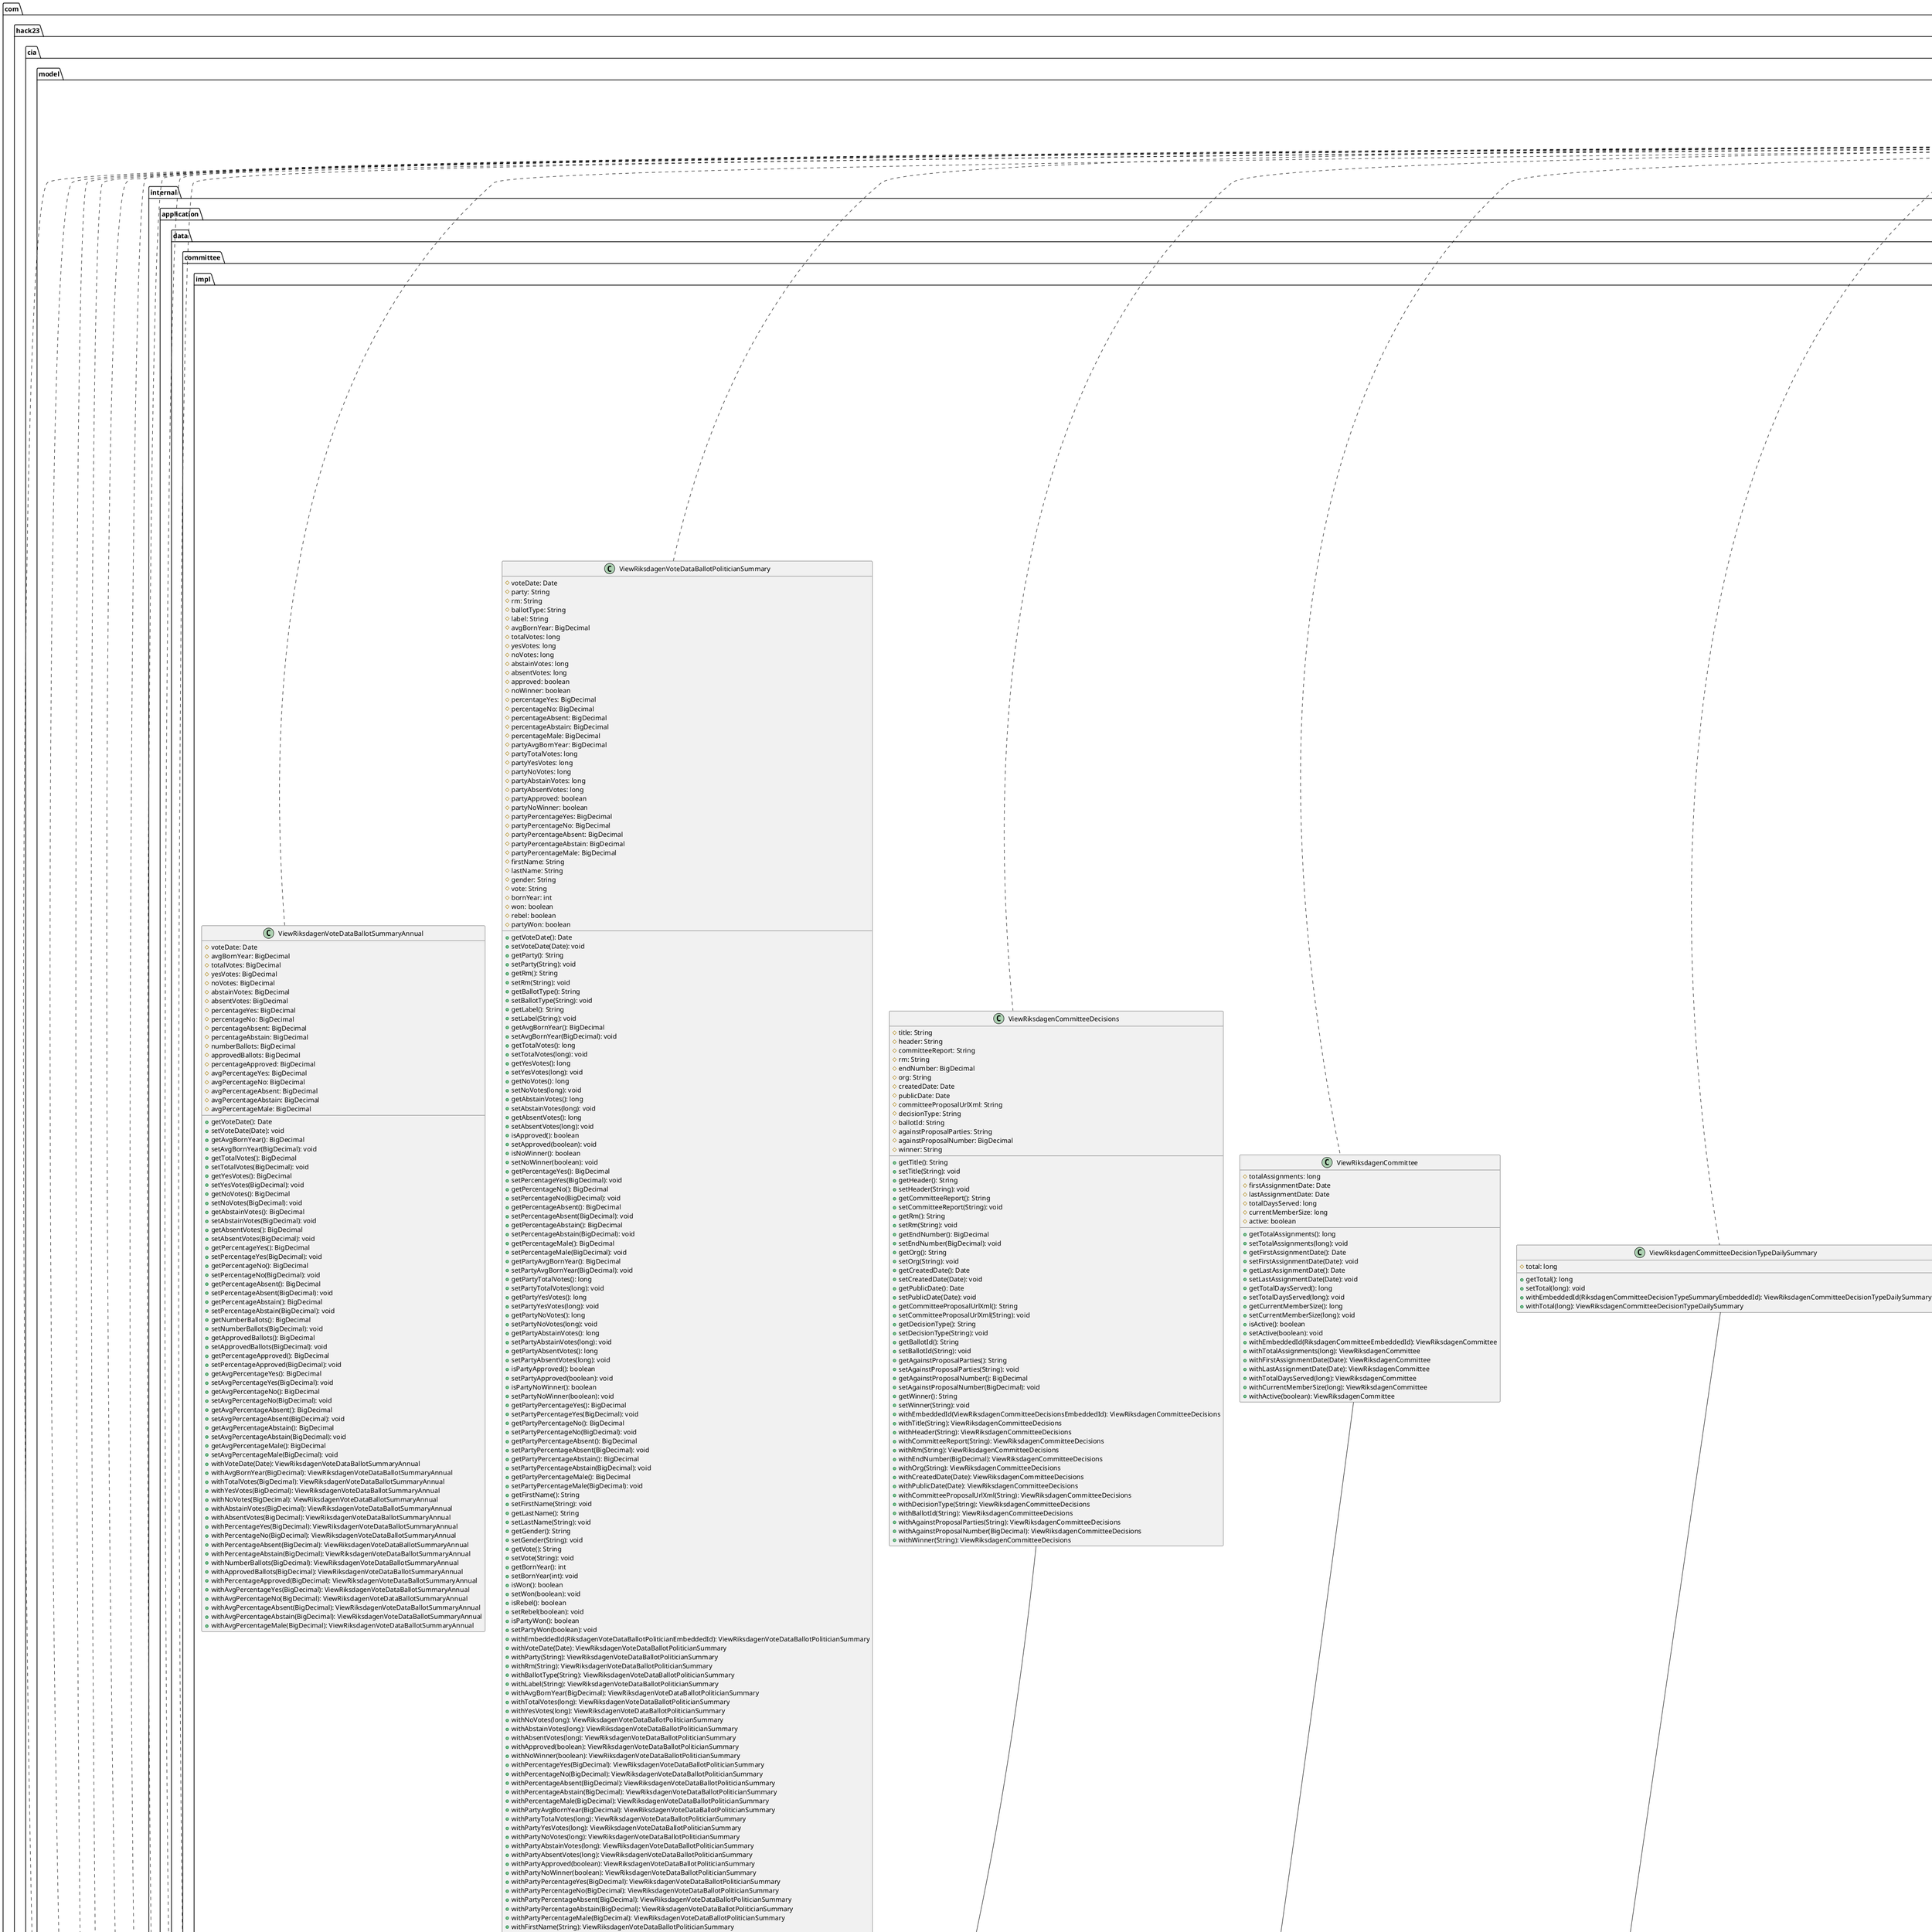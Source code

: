 @startuml
    namespace com.hack23.cia.model.internal.application.data.committee.impl {

        class ViewRiksdagenVoteDataBallotSummaryAnnual [[ViewRiksdagenVoteDataBallotSummaryAnnual.html]] {
            #voteDate: Date
            #avgBornYear: BigDecimal
            #totalVotes: BigDecimal
            #yesVotes: BigDecimal
            #noVotes: BigDecimal
            #abstainVotes: BigDecimal
            #absentVotes: BigDecimal
            #percentageYes: BigDecimal
            #percentageNo: BigDecimal
            #percentageAbsent: BigDecimal
            #percentageAbstain: BigDecimal
            #numberBallots: BigDecimal
            #approvedBallots: BigDecimal
            #percentageApproved: BigDecimal
            #avgPercentageYes: BigDecimal
            #avgPercentageNo: BigDecimal
            #avgPercentageAbsent: BigDecimal
            #avgPercentageAbstain: BigDecimal
            #avgPercentageMale: BigDecimal
            +getVoteDate(): Date
            +setVoteDate(Date): void
            +getAvgBornYear(): BigDecimal
            +setAvgBornYear(BigDecimal): void
            +getTotalVotes(): BigDecimal
            +setTotalVotes(BigDecimal): void
            +getYesVotes(): BigDecimal
            +setYesVotes(BigDecimal): void
            +getNoVotes(): BigDecimal
            +setNoVotes(BigDecimal): void
            +getAbstainVotes(): BigDecimal
            +setAbstainVotes(BigDecimal): void
            +getAbsentVotes(): BigDecimal
            +setAbsentVotes(BigDecimal): void
            +getPercentageYes(): BigDecimal
            +setPercentageYes(BigDecimal): void
            +getPercentageNo(): BigDecimal
            +setPercentageNo(BigDecimal): void
            +getPercentageAbsent(): BigDecimal
            +setPercentageAbsent(BigDecimal): void
            +getPercentageAbstain(): BigDecimal
            +setPercentageAbstain(BigDecimal): void
            +getNumberBallots(): BigDecimal
            +setNumberBallots(BigDecimal): void
            +getApprovedBallots(): BigDecimal
            +setApprovedBallots(BigDecimal): void
            +getPercentageApproved(): BigDecimal
            +setPercentageApproved(BigDecimal): void
            +getAvgPercentageYes(): BigDecimal
            +setAvgPercentageYes(BigDecimal): void
            +getAvgPercentageNo(): BigDecimal
            +setAvgPercentageNo(BigDecimal): void
            +getAvgPercentageAbsent(): BigDecimal
            +setAvgPercentageAbsent(BigDecimal): void
            +getAvgPercentageAbstain(): BigDecimal
            +setAvgPercentageAbstain(BigDecimal): void
            +getAvgPercentageMale(): BigDecimal
            +setAvgPercentageMale(BigDecimal): void
            +withVoteDate(Date): ViewRiksdagenVoteDataBallotSummaryAnnual
            +withAvgBornYear(BigDecimal): ViewRiksdagenVoteDataBallotSummaryAnnual
            +withTotalVotes(BigDecimal): ViewRiksdagenVoteDataBallotSummaryAnnual
            +withYesVotes(BigDecimal): ViewRiksdagenVoteDataBallotSummaryAnnual
            +withNoVotes(BigDecimal): ViewRiksdagenVoteDataBallotSummaryAnnual
            +withAbstainVotes(BigDecimal): ViewRiksdagenVoteDataBallotSummaryAnnual
            +withAbsentVotes(BigDecimal): ViewRiksdagenVoteDataBallotSummaryAnnual
            +withPercentageYes(BigDecimal): ViewRiksdagenVoteDataBallotSummaryAnnual
            +withPercentageNo(BigDecimal): ViewRiksdagenVoteDataBallotSummaryAnnual
            +withPercentageAbsent(BigDecimal): ViewRiksdagenVoteDataBallotSummaryAnnual
            +withPercentageAbstain(BigDecimal): ViewRiksdagenVoteDataBallotSummaryAnnual
            +withNumberBallots(BigDecimal): ViewRiksdagenVoteDataBallotSummaryAnnual
            +withApprovedBallots(BigDecimal): ViewRiksdagenVoteDataBallotSummaryAnnual
            +withPercentageApproved(BigDecimal): ViewRiksdagenVoteDataBallotSummaryAnnual
            +withAvgPercentageYes(BigDecimal): ViewRiksdagenVoteDataBallotSummaryAnnual
            +withAvgPercentageNo(BigDecimal): ViewRiksdagenVoteDataBallotSummaryAnnual
            +withAvgPercentageAbsent(BigDecimal): ViewRiksdagenVoteDataBallotSummaryAnnual
            +withAvgPercentageAbstain(BigDecimal): ViewRiksdagenVoteDataBallotSummaryAnnual
            +withAvgPercentageMale(BigDecimal): ViewRiksdagenVoteDataBallotSummaryAnnual
        }

        class ViewRiksdagenVoteDataBallotPoliticianSummaryDaily [[ViewRiksdagenVoteDataBallotPoliticianSummaryDaily.html]] {
            #firstName: String
            #lastName: String
            #gender: String
            #party: String
            #bornYear: int
            #numberBallots: long
            #avgBornYear: BigDecimal
            #avgTotalVotes: long
            #avgYesVotes: BigDecimal
            #avgNoVotes: BigDecimal
            #avgAbstainVotes: BigDecimal
            #avgAbsentVotes: BigDecimal
            #percentageApproved: BigDecimal
            #avgPercentageYes: BigDecimal
            #avgPercentageNo: BigDecimal
            #avgPercentageAbsent: BigDecimal
            #avgPercentageAbstain: BigDecimal
            #avgPercentageMale: BigDecimal
            #totalVotes: BigDecimal
            #yesVotes: BigDecimal
            #noVotes: BigDecimal
            #abstainVotes: BigDecimal
            #absentVotes: BigDecimal
            #partyTotalVotes: BigDecimal
            #partyYesVotes: BigDecimal
            #partyNoVotes: BigDecimal
            #partyAbstainVotes: BigDecimal
            #partyAbsentVotes: BigDecimal
            #politicianYesVotes: long
            #politicianNoVotes: long
            #politicianAbstainVotes: long
            #politicianAbsentVotes: long
            #politicianPercentageYes: BigDecimal
            #politicianPercentageNo: BigDecimal
            #politicianPercentageAbsent: BigDecimal
            #politicianPercentageAbstain: BigDecimal
            #partyAvgBornYear: BigDecimal
            #partyAvgPercentageMale: BigDecimal
            #partyPercentageYes: BigDecimal
            #partyPercentageNo: BigDecimal
            #partyPercentageAbstain: BigDecimal
            #partyPercentageAbsent: BigDecimal
            #percentageYes: BigDecimal
            #percentageNo: BigDecimal
            #percentageAbstain: BigDecimal
            #percentageAbsent: BigDecimal
            #partyWonTotal: long
            #partyWonPercentage: BigDecimal
            #approvedTotal: long
            #approvedPercentage: BigDecimal
            #wonPercentage: BigDecimal
            #wonTotal: long
            #rebelPercentage: BigDecimal
            #rebelTotal: long
            +getFirstName(): String
            +setFirstName(String): void
            +getLastName(): String
            +setLastName(String): void
            +getGender(): String
            +setGender(String): void
            +getParty(): String
            +setParty(String): void
            +getBornYear(): int
            +setBornYear(int): void
            +getNumberBallots(): long
            +setNumberBallots(long): void
            +getAvgBornYear(): BigDecimal
            +setAvgBornYear(BigDecimal): void
            +getAvgTotalVotes(): long
            +setAvgTotalVotes(long): void
            +getAvgYesVotes(): BigDecimal
            +setAvgYesVotes(BigDecimal): void
            +getAvgNoVotes(): BigDecimal
            +setAvgNoVotes(BigDecimal): void
            +getAvgAbstainVotes(): BigDecimal
            +setAvgAbstainVotes(BigDecimal): void
            +getAvgAbsentVotes(): BigDecimal
            +setAvgAbsentVotes(BigDecimal): void
            +getPercentageApproved(): BigDecimal
            +setPercentageApproved(BigDecimal): void
            +getAvgPercentageYes(): BigDecimal
            +setAvgPercentageYes(BigDecimal): void
            +getAvgPercentageNo(): BigDecimal
            +setAvgPercentageNo(BigDecimal): void
            +getAvgPercentageAbsent(): BigDecimal
            +setAvgPercentageAbsent(BigDecimal): void
            +getAvgPercentageAbstain(): BigDecimal
            +setAvgPercentageAbstain(BigDecimal): void
            +getAvgPercentageMale(): BigDecimal
            +setAvgPercentageMale(BigDecimal): void
            +getTotalVotes(): BigDecimal
            +setTotalVotes(BigDecimal): void
            +getYesVotes(): BigDecimal
            +setYesVotes(BigDecimal): void
            +getNoVotes(): BigDecimal
            +setNoVotes(BigDecimal): void
            +getAbstainVotes(): BigDecimal
            +setAbstainVotes(BigDecimal): void
            +getAbsentVotes(): BigDecimal
            +setAbsentVotes(BigDecimal): void
            +getPartyTotalVotes(): BigDecimal
            +setPartyTotalVotes(BigDecimal): void
            +getPartyYesVotes(): BigDecimal
            +setPartyYesVotes(BigDecimal): void
            +getPartyNoVotes(): BigDecimal
            +setPartyNoVotes(BigDecimal): void
            +getPartyAbstainVotes(): BigDecimal
            +setPartyAbstainVotes(BigDecimal): void
            +getPartyAbsentVotes(): BigDecimal
            +setPartyAbsentVotes(BigDecimal): void
            +getPoliticianYesVotes(): long
            +setPoliticianYesVotes(long): void
            +getPoliticianNoVotes(): long
            +setPoliticianNoVotes(long): void
            +getPoliticianAbstainVotes(): long
            +setPoliticianAbstainVotes(long): void
            +getPoliticianAbsentVotes(): long
            +setPoliticianAbsentVotes(long): void
            +getPoliticianPercentageYes(): BigDecimal
            +setPoliticianPercentageYes(BigDecimal): void
            +getPoliticianPercentageNo(): BigDecimal
            +setPoliticianPercentageNo(BigDecimal): void
            +getPoliticianPercentageAbsent(): BigDecimal
            +setPoliticianPercentageAbsent(BigDecimal): void
            +getPoliticianPercentageAbstain(): BigDecimal
            +setPoliticianPercentageAbstain(BigDecimal): void
            +getPartyAvgBornYear(): BigDecimal
            +setPartyAvgBornYear(BigDecimal): void
            +getPartyAvgPercentageMale(): BigDecimal
            +setPartyAvgPercentageMale(BigDecimal): void
            +getPartyPercentageYes(): BigDecimal
            +setPartyPercentageYes(BigDecimal): void
            +getPartyPercentageNo(): BigDecimal
            +setPartyPercentageNo(BigDecimal): void
            +getPartyPercentageAbstain(): BigDecimal
            +setPartyPercentageAbstain(BigDecimal): void
            +getPartyPercentageAbsent(): BigDecimal
            +setPartyPercentageAbsent(BigDecimal): void
            +getPercentageYes(): BigDecimal
            +setPercentageYes(BigDecimal): void
            +getPercentageNo(): BigDecimal
            +setPercentageNo(BigDecimal): void
            +getPercentageAbstain(): BigDecimal
            +setPercentageAbstain(BigDecimal): void
            +getPercentageAbsent(): BigDecimal
            +setPercentageAbsent(BigDecimal): void
            +getPartyWonTotal(): long
            +setPartyWonTotal(long): void
            +getPartyWonPercentage(): BigDecimal
            +setPartyWonPercentage(BigDecimal): void
            +getApprovedTotal(): long
            +setApprovedTotal(long): void
            +getApprovedPercentage(): BigDecimal
            +setApprovedPercentage(BigDecimal): void
            +getWonPercentage(): BigDecimal
            +setWonPercentage(BigDecimal): void
            +getWonTotal(): long
            +setWonTotal(long): void
            +getRebelPercentage(): BigDecimal
            +setRebelPercentage(BigDecimal): void
            +getRebelTotal(): long
            +setRebelTotal(long): void
            +withEmbeddedId(RiksdagenVoteDataBallotPoliticianPeriodSummaryEmbeddedId): ViewRiksdagenVoteDataBallotPoliticianSummaryDaily
            +withFirstName(String): ViewRiksdagenVoteDataBallotPoliticianSummaryDaily
            +withLastName(String): ViewRiksdagenVoteDataBallotPoliticianSummaryDaily
            +withGender(String): ViewRiksdagenVoteDataBallotPoliticianSummaryDaily
            +withParty(String): ViewRiksdagenVoteDataBallotPoliticianSummaryDaily
            +withBornYear(int): ViewRiksdagenVoteDataBallotPoliticianSummaryDaily
            +withNumberBallots(long): ViewRiksdagenVoteDataBallotPoliticianSummaryDaily
            +withAvgBornYear(BigDecimal): ViewRiksdagenVoteDataBallotPoliticianSummaryDaily
            +withAvgTotalVotes(long): ViewRiksdagenVoteDataBallotPoliticianSummaryDaily
            +withAvgYesVotes(BigDecimal): ViewRiksdagenVoteDataBallotPoliticianSummaryDaily
            +withAvgNoVotes(BigDecimal): ViewRiksdagenVoteDataBallotPoliticianSummaryDaily
            +withAvgAbstainVotes(BigDecimal): ViewRiksdagenVoteDataBallotPoliticianSummaryDaily
            +withAvgAbsentVotes(BigDecimal): ViewRiksdagenVoteDataBallotPoliticianSummaryDaily
            +withPercentageApproved(BigDecimal): ViewRiksdagenVoteDataBallotPoliticianSummaryDaily
            +withAvgPercentageYes(BigDecimal): ViewRiksdagenVoteDataBallotPoliticianSummaryDaily
            +withAvgPercentageNo(BigDecimal): ViewRiksdagenVoteDataBallotPoliticianSummaryDaily
            +withAvgPercentageAbsent(BigDecimal): ViewRiksdagenVoteDataBallotPoliticianSummaryDaily
            +withAvgPercentageAbstain(BigDecimal): ViewRiksdagenVoteDataBallotPoliticianSummaryDaily
            +withAvgPercentageMale(BigDecimal): ViewRiksdagenVoteDataBallotPoliticianSummaryDaily
            +withTotalVotes(BigDecimal): ViewRiksdagenVoteDataBallotPoliticianSummaryDaily
            +withYesVotes(BigDecimal): ViewRiksdagenVoteDataBallotPoliticianSummaryDaily
            +withNoVotes(BigDecimal): ViewRiksdagenVoteDataBallotPoliticianSummaryDaily
            +withAbstainVotes(BigDecimal): ViewRiksdagenVoteDataBallotPoliticianSummaryDaily
            +withAbsentVotes(BigDecimal): ViewRiksdagenVoteDataBallotPoliticianSummaryDaily
            +withPartyTotalVotes(BigDecimal): ViewRiksdagenVoteDataBallotPoliticianSummaryDaily
            +withPartyYesVotes(BigDecimal): ViewRiksdagenVoteDataBallotPoliticianSummaryDaily
            +withPartyNoVotes(BigDecimal): ViewRiksdagenVoteDataBallotPoliticianSummaryDaily
            +withPartyAbstainVotes(BigDecimal): ViewRiksdagenVoteDataBallotPoliticianSummaryDaily
            +withPartyAbsentVotes(BigDecimal): ViewRiksdagenVoteDataBallotPoliticianSummaryDaily
            +withPoliticianYesVotes(long): ViewRiksdagenVoteDataBallotPoliticianSummaryDaily
            +withPoliticianNoVotes(long): ViewRiksdagenVoteDataBallotPoliticianSummaryDaily
            +withPoliticianAbstainVotes(long): ViewRiksdagenVoteDataBallotPoliticianSummaryDaily
            +withPoliticianAbsentVotes(long): ViewRiksdagenVoteDataBallotPoliticianSummaryDaily
            +withPoliticianPercentageYes(BigDecimal): ViewRiksdagenVoteDataBallotPoliticianSummaryDaily
            +withPoliticianPercentageNo(BigDecimal): ViewRiksdagenVoteDataBallotPoliticianSummaryDaily
            +withPoliticianPercentageAbsent(BigDecimal): ViewRiksdagenVoteDataBallotPoliticianSummaryDaily
            +withPoliticianPercentageAbstain(BigDecimal): ViewRiksdagenVoteDataBallotPoliticianSummaryDaily
            +withPartyAvgBornYear(BigDecimal): ViewRiksdagenVoteDataBallotPoliticianSummaryDaily
            +withPartyAvgPercentageMale(BigDecimal): ViewRiksdagenVoteDataBallotPoliticianSummaryDaily
            +withPartyPercentageYes(BigDecimal): ViewRiksdagenVoteDataBallotPoliticianSummaryDaily
            +withPartyPercentageNo(BigDecimal): ViewRiksdagenVoteDataBallotPoliticianSummaryDaily
            +withPartyPercentageAbstain(BigDecimal): ViewRiksdagenVoteDataBallotPoliticianSummaryDaily
            +withPartyPercentageAbsent(BigDecimal): ViewRiksdagenVoteDataBallotPoliticianSummaryDaily
            +withPercentageYes(BigDecimal): ViewRiksdagenVoteDataBallotPoliticianSummaryDaily
            +withPercentageNo(BigDecimal): ViewRiksdagenVoteDataBallotPoliticianSummaryDaily
            +withPercentageAbstain(BigDecimal): ViewRiksdagenVoteDataBallotPoliticianSummaryDaily
            +withPercentageAbsent(BigDecimal): ViewRiksdagenVoteDataBallotPoliticianSummaryDaily
            +withPartyWonTotal(long): ViewRiksdagenVoteDataBallotPoliticianSummaryDaily
            +withPartyWonPercentage(BigDecimal): ViewRiksdagenVoteDataBallotPoliticianSummaryDaily
            +withApprovedTotal(long): ViewRiksdagenVoteDataBallotPoliticianSummaryDaily
            +withApprovedPercentage(BigDecimal): ViewRiksdagenVoteDataBallotPoliticianSummaryDaily
            +withWonPercentage(BigDecimal): ViewRiksdagenVoteDataBallotPoliticianSummaryDaily
            +withWonTotal(long): ViewRiksdagenVoteDataBallotPoliticianSummaryDaily
            +withRebelPercentage(BigDecimal): ViewRiksdagenVoteDataBallotPoliticianSummaryDaily
            +withRebelTotal(long): ViewRiksdagenVoteDataBallotPoliticianSummaryDaily
        }

        class ViewRiksdagenCommitteeBallotDecisionPartyEmbeddedId [[ViewRiksdagenCommitteeBallotDecisionPartyEmbeddedId.html]] {
            #id: String
            #party: String
            #hangarId: BigDecimal
            #issue: String
            #concern: String
            +getId(): String
            +setId(String): void
            +getParty(): String
            +setParty(String): void
            +getHangarId(): BigDecimal
            +setHangarId(BigDecimal): void
            +getIssue(): String
            +setIssue(String): void
            +getConcern(): String
            +setConcern(String): void
            +withId(String): ViewRiksdagenCommitteeBallotDecisionPartyEmbeddedId
            +withParty(String): ViewRiksdagenCommitteeBallotDecisionPartyEmbeddedId
            +withHangarId(BigDecimal): ViewRiksdagenCommitteeBallotDecisionPartyEmbeddedId
            +withIssue(String): ViewRiksdagenCommitteeBallotDecisionPartyEmbeddedId
            +withConcern(String): ViewRiksdagenCommitteeBallotDecisionPartyEmbeddedId
        }

        class ViewRiksdagenVoteDataBallotPoliticianSummary [[ViewRiksdagenVoteDataBallotPoliticianSummary.html]] {
            #voteDate: Date
            #party: String
            #rm: String
            #ballotType: String
            #label: String
            #avgBornYear: BigDecimal
            #totalVotes: long
            #yesVotes: long
            #noVotes: long
            #abstainVotes: long
            #absentVotes: long
            #approved: boolean
            #noWinner: boolean
            #percentageYes: BigDecimal
            #percentageNo: BigDecimal
            #percentageAbsent: BigDecimal
            #percentageAbstain: BigDecimal
            #percentageMale: BigDecimal
            #partyAvgBornYear: BigDecimal
            #partyTotalVotes: long
            #partyYesVotes: long
            #partyNoVotes: long
            #partyAbstainVotes: long
            #partyAbsentVotes: long
            #partyApproved: boolean
            #partyNoWinner: boolean
            #partyPercentageYes: BigDecimal
            #partyPercentageNo: BigDecimal
            #partyPercentageAbsent: BigDecimal
            #partyPercentageAbstain: BigDecimal
            #partyPercentageMale: BigDecimal
            #firstName: String
            #lastName: String
            #gender: String
            #vote: String
            #bornYear: int
            #won: boolean
            #rebel: boolean
            #partyWon: boolean
            +getVoteDate(): Date
            +setVoteDate(Date): void
            +getParty(): String
            +setParty(String): void
            +getRm(): String
            +setRm(String): void
            +getBallotType(): String
            +setBallotType(String): void
            +getLabel(): String
            +setLabel(String): void
            +getAvgBornYear(): BigDecimal
            +setAvgBornYear(BigDecimal): void
            +getTotalVotes(): long
            +setTotalVotes(long): void
            +getYesVotes(): long
            +setYesVotes(long): void
            +getNoVotes(): long
            +setNoVotes(long): void
            +getAbstainVotes(): long
            +setAbstainVotes(long): void
            +getAbsentVotes(): long
            +setAbsentVotes(long): void
            +isApproved(): boolean
            +setApproved(boolean): void
            +isNoWinner(): boolean
            +setNoWinner(boolean): void
            +getPercentageYes(): BigDecimal
            +setPercentageYes(BigDecimal): void
            +getPercentageNo(): BigDecimal
            +setPercentageNo(BigDecimal): void
            +getPercentageAbsent(): BigDecimal
            +setPercentageAbsent(BigDecimal): void
            +getPercentageAbstain(): BigDecimal
            +setPercentageAbstain(BigDecimal): void
            +getPercentageMale(): BigDecimal
            +setPercentageMale(BigDecimal): void
            +getPartyAvgBornYear(): BigDecimal
            +setPartyAvgBornYear(BigDecimal): void
            +getPartyTotalVotes(): long
            +setPartyTotalVotes(long): void
            +getPartyYesVotes(): long
            +setPartyYesVotes(long): void
            +getPartyNoVotes(): long
            +setPartyNoVotes(long): void
            +getPartyAbstainVotes(): long
            +setPartyAbstainVotes(long): void
            +getPartyAbsentVotes(): long
            +setPartyAbsentVotes(long): void
            +isPartyApproved(): boolean
            +setPartyApproved(boolean): void
            +isPartyNoWinner(): boolean
            +setPartyNoWinner(boolean): void
            +getPartyPercentageYes(): BigDecimal
            +setPartyPercentageYes(BigDecimal): void
            +getPartyPercentageNo(): BigDecimal
            +setPartyPercentageNo(BigDecimal): void
            +getPartyPercentageAbsent(): BigDecimal
            +setPartyPercentageAbsent(BigDecimal): void
            +getPartyPercentageAbstain(): BigDecimal
            +setPartyPercentageAbstain(BigDecimal): void
            +getPartyPercentageMale(): BigDecimal
            +setPartyPercentageMale(BigDecimal): void
            +getFirstName(): String
            +setFirstName(String): void
            +getLastName(): String
            +setLastName(String): void
            +getGender(): String
            +setGender(String): void
            +getVote(): String
            +setVote(String): void
            +getBornYear(): int
            +setBornYear(int): void
            +isWon(): boolean
            +setWon(boolean): void
            +isRebel(): boolean
            +setRebel(boolean): void
            +isPartyWon(): boolean
            +setPartyWon(boolean): void
            +withEmbeddedId(RiksdagenVoteDataBallotPoliticianEmbeddedId): ViewRiksdagenVoteDataBallotPoliticianSummary
            +withVoteDate(Date): ViewRiksdagenVoteDataBallotPoliticianSummary
            +withParty(String): ViewRiksdagenVoteDataBallotPoliticianSummary
            +withRm(String): ViewRiksdagenVoteDataBallotPoliticianSummary
            +withBallotType(String): ViewRiksdagenVoteDataBallotPoliticianSummary
            +withLabel(String): ViewRiksdagenVoteDataBallotPoliticianSummary
            +withAvgBornYear(BigDecimal): ViewRiksdagenVoteDataBallotPoliticianSummary
            +withTotalVotes(long): ViewRiksdagenVoteDataBallotPoliticianSummary
            +withYesVotes(long): ViewRiksdagenVoteDataBallotPoliticianSummary
            +withNoVotes(long): ViewRiksdagenVoteDataBallotPoliticianSummary
            +withAbstainVotes(long): ViewRiksdagenVoteDataBallotPoliticianSummary
            +withAbsentVotes(long): ViewRiksdagenVoteDataBallotPoliticianSummary
            +withApproved(boolean): ViewRiksdagenVoteDataBallotPoliticianSummary
            +withNoWinner(boolean): ViewRiksdagenVoteDataBallotPoliticianSummary
            +withPercentageYes(BigDecimal): ViewRiksdagenVoteDataBallotPoliticianSummary
            +withPercentageNo(BigDecimal): ViewRiksdagenVoteDataBallotPoliticianSummary
            +withPercentageAbsent(BigDecimal): ViewRiksdagenVoteDataBallotPoliticianSummary
            +withPercentageAbstain(BigDecimal): ViewRiksdagenVoteDataBallotPoliticianSummary
            +withPercentageMale(BigDecimal): ViewRiksdagenVoteDataBallotPoliticianSummary
            +withPartyAvgBornYear(BigDecimal): ViewRiksdagenVoteDataBallotPoliticianSummary
            +withPartyTotalVotes(long): ViewRiksdagenVoteDataBallotPoliticianSummary
            +withPartyYesVotes(long): ViewRiksdagenVoteDataBallotPoliticianSummary
            +withPartyNoVotes(long): ViewRiksdagenVoteDataBallotPoliticianSummary
            +withPartyAbstainVotes(long): ViewRiksdagenVoteDataBallotPoliticianSummary
            +withPartyAbsentVotes(long): ViewRiksdagenVoteDataBallotPoliticianSummary
            +withPartyApproved(boolean): ViewRiksdagenVoteDataBallotPoliticianSummary
            +withPartyNoWinner(boolean): ViewRiksdagenVoteDataBallotPoliticianSummary
            +withPartyPercentageYes(BigDecimal): ViewRiksdagenVoteDataBallotPoliticianSummary
            +withPartyPercentageNo(BigDecimal): ViewRiksdagenVoteDataBallotPoliticianSummary
            +withPartyPercentageAbsent(BigDecimal): ViewRiksdagenVoteDataBallotPoliticianSummary
            +withPartyPercentageAbstain(BigDecimal): ViewRiksdagenVoteDataBallotPoliticianSummary
            +withPartyPercentageMale(BigDecimal): ViewRiksdagenVoteDataBallotPoliticianSummary
            +withFirstName(String): ViewRiksdagenVoteDataBallotPoliticianSummary
            +withLastName(String): ViewRiksdagenVoteDataBallotPoliticianSummary
            +withGender(String): ViewRiksdagenVoteDataBallotPoliticianSummary
            +withVote(String): ViewRiksdagenVoteDataBallotPoliticianSummary
            +withBornYear(int): ViewRiksdagenVoteDataBallotPoliticianSummary
            +withWon(boolean): ViewRiksdagenVoteDataBallotPoliticianSummary
            +withRebel(boolean): ViewRiksdagenVoteDataBallotPoliticianSummary
            +withPartyWon(boolean): ViewRiksdagenVoteDataBallotPoliticianSummary
        }

        class ViewRiksdagenCommitteeDecisionsEmbeddedId [[ViewRiksdagenCommitteeDecisionsEmbeddedId.html]] {
            #id: String
            #hangarId: BigDecimal
            #issueNummer: BigDecimal
            +getId(): String
            +setId(String): void
            +getHangarId(): BigDecimal
            +setHangarId(BigDecimal): void
            +getIssueNummer(): BigDecimal
            +setIssueNummer(BigDecimal): void
            +withId(String): ViewRiksdagenCommitteeDecisionsEmbeddedId
            +withHangarId(BigDecimal): ViewRiksdagenCommitteeDecisionsEmbeddedId
            +withIssueNummer(BigDecimal): ViewRiksdagenCommitteeDecisionsEmbeddedId
        }

        class ViewRiksdagenVoteDataBallotPartySummaryDaily [[ViewRiksdagenVoteDataBallotPartySummaryDaily.html]] {
            #totalVotes: BigDecimal
            #yesVotes: BigDecimal
            #noVotes: BigDecimal
            #numberBallots: long
            #abstainVotes: BigDecimal
            #absentVotes: BigDecimal
            #approvedTotal: long
            #approvedPercentage: BigDecimal
            #percentageYes: BigDecimal
            #percentageNo: BigDecimal
            #percentageAbsent: BigDecimal
            #percentageAbstain: BigDecimal
            #percentageApproved: BigDecimal
            #partyAvgBornYear: BigDecimal
            #partyTotalVotes: BigDecimal
            #partyYesVotes: BigDecimal
            #partyNoVotes: BigDecimal
            #partyAbstainVotes: BigDecimal
            #partyAbsentVotes: BigDecimal
            #partyPercentageYes: BigDecimal
            #partyPercentageNo: BigDecimal
            #partyPercentageAbsent: BigDecimal
            #partyPercentageAbstain: BigDecimal
            #partyAvgPercentageMale: BigDecimal
            #partyWonTotal: long
            #partyWonPercentage: BigDecimal
            #avgTotalVotes: long
            #avgYesVotes: BigDecimal
            #avgNoVotes: BigDecimal
            #avgAbstainVotes: BigDecimal
            #avgAbsentVotes: BigDecimal
            #avgPercentageYes: BigDecimal
            #avgPercentageNo: BigDecimal
            #avgPercentageAbsent: BigDecimal
            #avgPercentageAbstain: BigDecimal
            #avgPercentageMale: BigDecimal
            #avgBornYear: BigDecimal
            +getTotalVotes(): BigDecimal
            +setTotalVotes(BigDecimal): void
            +getYesVotes(): BigDecimal
            +setYesVotes(BigDecimal): void
            +getNoVotes(): BigDecimal
            +setNoVotes(BigDecimal): void
            +getNumberBallots(): long
            +setNumberBallots(long): void
            +getAbstainVotes(): BigDecimal
            +setAbstainVotes(BigDecimal): void
            +getAbsentVotes(): BigDecimal
            +setAbsentVotes(BigDecimal): void
            +getApprovedTotal(): long
            +setApprovedTotal(long): void
            +getApprovedPercentage(): BigDecimal
            +setApprovedPercentage(BigDecimal): void
            +getPercentageYes(): BigDecimal
            +setPercentageYes(BigDecimal): void
            +getPercentageNo(): BigDecimal
            +setPercentageNo(BigDecimal): void
            +getPercentageAbsent(): BigDecimal
            +setPercentageAbsent(BigDecimal): void
            +getPercentageAbstain(): BigDecimal
            +setPercentageAbstain(BigDecimal): void
            +getPercentageApproved(): BigDecimal
            +setPercentageApproved(BigDecimal): void
            +getPartyAvgBornYear(): BigDecimal
            +setPartyAvgBornYear(BigDecimal): void
            +getPartyTotalVotes(): BigDecimal
            +setPartyTotalVotes(BigDecimal): void
            +getPartyYesVotes(): BigDecimal
            +setPartyYesVotes(BigDecimal): void
            +getPartyNoVotes(): BigDecimal
            +setPartyNoVotes(BigDecimal): void
            +getPartyAbstainVotes(): BigDecimal
            +setPartyAbstainVotes(BigDecimal): void
            +getPartyAbsentVotes(): BigDecimal
            +setPartyAbsentVotes(BigDecimal): void
            +getPartyPercentageYes(): BigDecimal
            +setPartyPercentageYes(BigDecimal): void
            +getPartyPercentageNo(): BigDecimal
            +setPartyPercentageNo(BigDecimal): void
            +getPartyPercentageAbsent(): BigDecimal
            +setPartyPercentageAbsent(BigDecimal): void
            +getPartyPercentageAbstain(): BigDecimal
            +setPartyPercentageAbstain(BigDecimal): void
            +getPartyAvgPercentageMale(): BigDecimal
            +setPartyAvgPercentageMale(BigDecimal): void
            +getPartyWonTotal(): long
            +setPartyWonTotal(long): void
            +getPartyWonPercentage(): BigDecimal
            +setPartyWonPercentage(BigDecimal): void
            +getAvgTotalVotes(): long
            +setAvgTotalVotes(long): void
            +getAvgYesVotes(): BigDecimal
            +setAvgYesVotes(BigDecimal): void
            +getAvgNoVotes(): BigDecimal
            +setAvgNoVotes(BigDecimal): void
            +getAvgAbstainVotes(): BigDecimal
            +setAvgAbstainVotes(BigDecimal): void
            +getAvgAbsentVotes(): BigDecimal
            +setAvgAbsentVotes(BigDecimal): void
            +getAvgPercentageYes(): BigDecimal
            +setAvgPercentageYes(BigDecimal): void
            +getAvgPercentageNo(): BigDecimal
            +setAvgPercentageNo(BigDecimal): void
            +getAvgPercentageAbsent(): BigDecimal
            +setAvgPercentageAbsent(BigDecimal): void
            +getAvgPercentageAbstain(): BigDecimal
            +setAvgPercentageAbstain(BigDecimal): void
            +getAvgPercentageMale(): BigDecimal
            +setAvgPercentageMale(BigDecimal): void
            +getAvgBornYear(): BigDecimal
            +setAvgBornYear(BigDecimal): void
            +withEmbeddedId(RiksdagenVoteDataBallotPartyPeriodSummaryEmbeddedId): ViewRiksdagenVoteDataBallotPartySummaryDaily
            +withTotalVotes(BigDecimal): ViewRiksdagenVoteDataBallotPartySummaryDaily
            +withYesVotes(BigDecimal): ViewRiksdagenVoteDataBallotPartySummaryDaily
            +withNoVotes(BigDecimal): ViewRiksdagenVoteDataBallotPartySummaryDaily
            +withNumberBallots(long): ViewRiksdagenVoteDataBallotPartySummaryDaily
            +withAbstainVotes(BigDecimal): ViewRiksdagenVoteDataBallotPartySummaryDaily
            +withAbsentVotes(BigDecimal): ViewRiksdagenVoteDataBallotPartySummaryDaily
            +withApprovedTotal(long): ViewRiksdagenVoteDataBallotPartySummaryDaily
            +withApprovedPercentage(BigDecimal): ViewRiksdagenVoteDataBallotPartySummaryDaily
            +withPercentageYes(BigDecimal): ViewRiksdagenVoteDataBallotPartySummaryDaily
            +withPercentageNo(BigDecimal): ViewRiksdagenVoteDataBallotPartySummaryDaily
            +withPercentageAbsent(BigDecimal): ViewRiksdagenVoteDataBallotPartySummaryDaily
            +withPercentageAbstain(BigDecimal): ViewRiksdagenVoteDataBallotPartySummaryDaily
            +withPercentageApproved(BigDecimal): ViewRiksdagenVoteDataBallotPartySummaryDaily
            +withPartyAvgBornYear(BigDecimal): ViewRiksdagenVoteDataBallotPartySummaryDaily
            +withPartyTotalVotes(BigDecimal): ViewRiksdagenVoteDataBallotPartySummaryDaily
            +withPartyYesVotes(BigDecimal): ViewRiksdagenVoteDataBallotPartySummaryDaily
            +withPartyNoVotes(BigDecimal): ViewRiksdagenVoteDataBallotPartySummaryDaily
            +withPartyAbstainVotes(BigDecimal): ViewRiksdagenVoteDataBallotPartySummaryDaily
            +withPartyAbsentVotes(BigDecimal): ViewRiksdagenVoteDataBallotPartySummaryDaily
            +withPartyPercentageYes(BigDecimal): ViewRiksdagenVoteDataBallotPartySummaryDaily
            +withPartyPercentageNo(BigDecimal): ViewRiksdagenVoteDataBallotPartySummaryDaily
            +withPartyPercentageAbsent(BigDecimal): ViewRiksdagenVoteDataBallotPartySummaryDaily
            +withPartyPercentageAbstain(BigDecimal): ViewRiksdagenVoteDataBallotPartySummaryDaily
            +withPartyAvgPercentageMale(BigDecimal): ViewRiksdagenVoteDataBallotPartySummaryDaily
            +withPartyWonTotal(long): ViewRiksdagenVoteDataBallotPartySummaryDaily
            +withPartyWonPercentage(BigDecimal): ViewRiksdagenVoteDataBallotPartySummaryDaily
            +withAvgTotalVotes(long): ViewRiksdagenVoteDataBallotPartySummaryDaily
            +withAvgYesVotes(BigDecimal): ViewRiksdagenVoteDataBallotPartySummaryDaily
            +withAvgNoVotes(BigDecimal): ViewRiksdagenVoteDataBallotPartySummaryDaily
            +withAvgAbstainVotes(BigDecimal): ViewRiksdagenVoteDataBallotPartySummaryDaily
            +withAvgAbsentVotes(BigDecimal): ViewRiksdagenVoteDataBallotPartySummaryDaily
            +withAvgPercentageYes(BigDecimal): ViewRiksdagenVoteDataBallotPartySummaryDaily
            +withAvgPercentageNo(BigDecimal): ViewRiksdagenVoteDataBallotPartySummaryDaily
            +withAvgPercentageAbsent(BigDecimal): ViewRiksdagenVoteDataBallotPartySummaryDaily
            +withAvgPercentageAbstain(BigDecimal): ViewRiksdagenVoteDataBallotPartySummaryDaily
            +withAvgPercentageMale(BigDecimal): ViewRiksdagenVoteDataBallotPartySummaryDaily
            +withAvgBornYear(BigDecimal): ViewRiksdagenVoteDataBallotPartySummaryDaily
        }

        class RiksdagenVoteDataBallotPartyEmbeddedId [[RiksdagenVoteDataBallotPartyEmbeddedId.html]] {
            #ballotId: String
            #concern: String
            #issue: String
            #party: String
            +getBallotId(): String
            +setBallotId(String): void
            +getConcern(): String
            +setConcern(String): void
            +getIssue(): String
            +setIssue(String): void
            +getParty(): String
            +setParty(String): void
            +withBallotId(String): RiksdagenVoteDataBallotPartyEmbeddedId
            +withConcern(String): RiksdagenVoteDataBallotPartyEmbeddedId
            +withIssue(String): RiksdagenVoteDataBallotPartyEmbeddedId
            +withParty(String): RiksdagenVoteDataBallotPartyEmbeddedId
        }

        class ViewRiksdagenCommitteeDecisionTypeOrgDailySummary [[ViewRiksdagenCommitteeDecisionTypeOrgDailySummary.html]] {
            #total: long
            +getTotal(): long
            +setTotal(long): void
            +withEmbeddedId(RiksdagenCommitteeDecisionTypeOrgSummaryEmbeddedId): ViewRiksdagenCommitteeDecisionTypeOrgDailySummary
            +withTotal(long): ViewRiksdagenCommitteeDecisionTypeOrgDailySummary
        }

        class RiksdagenCommitteeEmbeddedId [[RiksdagenCommitteeEmbeddedId.html]] {
            #detail: String
            #orgCode: String
            +getDetail(): String
            +setDetail(String): void
            +getOrgCode(): String
            +setOrgCode(String): void
            +withDetail(String): RiksdagenCommitteeEmbeddedId
            +withOrgCode(String): RiksdagenCommitteeEmbeddedId
        }

        class RiksdagenVoteDataBallotPoliticianPeriodSummaryEmbeddedId [[RiksdagenVoteDataBallotPoliticianPeriodSummaryEmbeddedId.html]] {
            #voteDate: Date
            #intressentId: String
            +getVoteDate(): Date
            +setVoteDate(Date): void
            +getIntressentId(): String
            +setIntressentId(String): void
            +withVoteDate(Date): RiksdagenVoteDataBallotPoliticianPeriodSummaryEmbeddedId
            +withIntressentId(String): RiksdagenVoteDataBallotPoliticianPeriodSummaryEmbeddedId
        }

        class RiksdagenVoteDataBallotPoliticianEmbeddedId [[RiksdagenVoteDataBallotPoliticianEmbeddedId.html]] {
            #ballotId: String
            #concern: String
            #issue: String
            #intressentId: String
            +getBallotId(): String
            +setBallotId(String): void
            +getConcern(): String
            +setConcern(String): void
            +getIssue(): String
            +setIssue(String): void
            +getIntressentId(): String
            +setIntressentId(String): void
            +withBallotId(String): RiksdagenVoteDataBallotPoliticianEmbeddedId
            +withConcern(String): RiksdagenVoteDataBallotPoliticianEmbeddedId
            +withIssue(String): RiksdagenVoteDataBallotPoliticianEmbeddedId
            +withIntressentId(String): RiksdagenVoteDataBallotPoliticianEmbeddedId
        }

        class ViewRiksdagenCommitteeBallotDecisionPoliticianSummary [[ViewRiksdagenCommitteeBallotDecisionPoliticianSummary.html]] {
            #committeeReport: String
            #rm: String
            #title: String
            #subTitle: String
            #endNumber: BigDecimal
            #org: String
            #createdDate: Date
            #publicDate: Date
            #ballotId: String
            #decisionType: String
            #againstProposalParties: String
            #againstProposalNumber: BigDecimal
            #winner: String
            #ballotType: String
            #label: String
            #voteDate: Date
            #avgBornYear: BigDecimal
            #totalVotes: long
            #yesVotes: long
            #noVotes: long
            #abstainVotes: long
            #absentVotes: long
            #approved: boolean
            #noWinner: boolean
            #percentageYes: BigDecimal
            #percentageNo: BigDecimal
            #percentageAbsent: BigDecimal
            #percentageAbstain: BigDecimal
            #percentageMale: BigDecimal
            #partyAvgBornYear: BigDecimal
            #partyTotalVotes: long
            #partyYesVotes: long
            #partyNoVotes: long
            #partyAbstainVotes: long
            #partyAbsentVotes: long
            #partyApproved: boolean
            #partyNoWinner: boolean
            #partyPercentageYes: BigDecimal
            #partyPercentageNo: BigDecimal
            #partyPercentageAbsent: BigDecimal
            #partyPercentageAbstain: BigDecimal
            #partyPercentageMale: BigDecimal
            #party: String
            #firstName: String
            #lastName: String
            #bornYear: int
            #vote: String
            #won: boolean
            #rebel: boolean
            +getCommitteeReport(): String
            +setCommitteeReport(String): void
            +getRm(): String
            +setRm(String): void
            +getTitle(): String
            +setTitle(String): void
            +getSubTitle(): String
            +setSubTitle(String): void
            +getEndNumber(): BigDecimal
            +setEndNumber(BigDecimal): void
            +getOrg(): String
            +setOrg(String): void
            +getCreatedDate(): Date
            +setCreatedDate(Date): void
            +getPublicDate(): Date
            +setPublicDate(Date): void
            +getBallotId(): String
            +setBallotId(String): void
            +getDecisionType(): String
            +setDecisionType(String): void
            +getAgainstProposalParties(): String
            +setAgainstProposalParties(String): void
            +getAgainstProposalNumber(): BigDecimal
            +setAgainstProposalNumber(BigDecimal): void
            +getWinner(): String
            +setWinner(String): void
            +getBallotType(): String
            +setBallotType(String): void
            +getLabel(): String
            +setLabel(String): void
            +getVoteDate(): Date
            +setVoteDate(Date): void
            +getAvgBornYear(): BigDecimal
            +setAvgBornYear(BigDecimal): void
            +getTotalVotes(): long
            +setTotalVotes(long): void
            +getYesVotes(): long
            +setYesVotes(long): void
            +getNoVotes(): long
            +setNoVotes(long): void
            +getAbstainVotes(): long
            +setAbstainVotes(long): void
            +getAbsentVotes(): long
            +setAbsentVotes(long): void
            +isApproved(): boolean
            +setApproved(boolean): void
            +isNoWinner(): boolean
            +setNoWinner(boolean): void
            +getPercentageYes(): BigDecimal
            +setPercentageYes(BigDecimal): void
            +getPercentageNo(): BigDecimal
            +setPercentageNo(BigDecimal): void
            +getPercentageAbsent(): BigDecimal
            +setPercentageAbsent(BigDecimal): void
            +getPercentageAbstain(): BigDecimal
            +setPercentageAbstain(BigDecimal): void
            +getPercentageMale(): BigDecimal
            +setPercentageMale(BigDecimal): void
            +getPartyAvgBornYear(): BigDecimal
            +setPartyAvgBornYear(BigDecimal): void
            +getPartyTotalVotes(): long
            +setPartyTotalVotes(long): void
            +getPartyYesVotes(): long
            +setPartyYesVotes(long): void
            +getPartyNoVotes(): long
            +setPartyNoVotes(long): void
            +getPartyAbstainVotes(): long
            +setPartyAbstainVotes(long): void
            +getPartyAbsentVotes(): long
            +setPartyAbsentVotes(long): void
            +isPartyApproved(): boolean
            +setPartyApproved(boolean): void
            +isPartyNoWinner(): boolean
            +setPartyNoWinner(boolean): void
            +getPartyPercentageYes(): BigDecimal
            +setPartyPercentageYes(BigDecimal): void
            +getPartyPercentageNo(): BigDecimal
            +setPartyPercentageNo(BigDecimal): void
            +getPartyPercentageAbsent(): BigDecimal
            +setPartyPercentageAbsent(BigDecimal): void
            +getPartyPercentageAbstain(): BigDecimal
            +setPartyPercentageAbstain(BigDecimal): void
            +getPartyPercentageMale(): BigDecimal
            +setPartyPercentageMale(BigDecimal): void
            +getParty(): String
            +setParty(String): void
            +getFirstName(): String
            +setFirstName(String): void
            +getLastName(): String
            +setLastName(String): void
            +getBornYear(): int
            +setBornYear(int): void
            +getVote(): String
            +setVote(String): void
            +isWon(): boolean
            +setWon(boolean): void
            +isRebel(): boolean
            +setRebel(boolean): void
            +withEmbeddedId(ViewRiksdagenCommitteeBallotDecisionPoliticianEmbeddedId): ViewRiksdagenCommitteeBallotDecisionPoliticianSummary
            +withCommitteeReport(String): ViewRiksdagenCommitteeBallotDecisionPoliticianSummary
            +withRm(String): ViewRiksdagenCommitteeBallotDecisionPoliticianSummary
            +withTitle(String): ViewRiksdagenCommitteeBallotDecisionPoliticianSummary
            +withSubTitle(String): ViewRiksdagenCommitteeBallotDecisionPoliticianSummary
            +withEndNumber(BigDecimal): ViewRiksdagenCommitteeBallotDecisionPoliticianSummary
            +withOrg(String): ViewRiksdagenCommitteeBallotDecisionPoliticianSummary
            +withCreatedDate(Date): ViewRiksdagenCommitteeBallotDecisionPoliticianSummary
            +withPublicDate(Date): ViewRiksdagenCommitteeBallotDecisionPoliticianSummary
            +withBallotId(String): ViewRiksdagenCommitteeBallotDecisionPoliticianSummary
            +withDecisionType(String): ViewRiksdagenCommitteeBallotDecisionPoliticianSummary
            +withAgainstProposalParties(String): ViewRiksdagenCommitteeBallotDecisionPoliticianSummary
            +withAgainstProposalNumber(BigDecimal): ViewRiksdagenCommitteeBallotDecisionPoliticianSummary
            +withWinner(String): ViewRiksdagenCommitteeBallotDecisionPoliticianSummary
            +withBallotType(String): ViewRiksdagenCommitteeBallotDecisionPoliticianSummary
            +withLabel(String): ViewRiksdagenCommitteeBallotDecisionPoliticianSummary
            +withVoteDate(Date): ViewRiksdagenCommitteeBallotDecisionPoliticianSummary
            +withAvgBornYear(BigDecimal): ViewRiksdagenCommitteeBallotDecisionPoliticianSummary
            +withTotalVotes(long): ViewRiksdagenCommitteeBallotDecisionPoliticianSummary
            +withYesVotes(long): ViewRiksdagenCommitteeBallotDecisionPoliticianSummary
            +withNoVotes(long): ViewRiksdagenCommitteeBallotDecisionPoliticianSummary
            +withAbstainVotes(long): ViewRiksdagenCommitteeBallotDecisionPoliticianSummary
            +withAbsentVotes(long): ViewRiksdagenCommitteeBallotDecisionPoliticianSummary
            +withApproved(boolean): ViewRiksdagenCommitteeBallotDecisionPoliticianSummary
            +withNoWinner(boolean): ViewRiksdagenCommitteeBallotDecisionPoliticianSummary
            +withPercentageYes(BigDecimal): ViewRiksdagenCommitteeBallotDecisionPoliticianSummary
            +withPercentageNo(BigDecimal): ViewRiksdagenCommitteeBallotDecisionPoliticianSummary
            +withPercentageAbsent(BigDecimal): ViewRiksdagenCommitteeBallotDecisionPoliticianSummary
            +withPercentageAbstain(BigDecimal): ViewRiksdagenCommitteeBallotDecisionPoliticianSummary
            +withPercentageMale(BigDecimal): ViewRiksdagenCommitteeBallotDecisionPoliticianSummary
            +withPartyAvgBornYear(BigDecimal): ViewRiksdagenCommitteeBallotDecisionPoliticianSummary
            +withPartyTotalVotes(long): ViewRiksdagenCommitteeBallotDecisionPoliticianSummary
            +withPartyYesVotes(long): ViewRiksdagenCommitteeBallotDecisionPoliticianSummary
            +withPartyNoVotes(long): ViewRiksdagenCommitteeBallotDecisionPoliticianSummary
            +withPartyAbstainVotes(long): ViewRiksdagenCommitteeBallotDecisionPoliticianSummary
            +withPartyAbsentVotes(long): ViewRiksdagenCommitteeBallotDecisionPoliticianSummary
            +withPartyApproved(boolean): ViewRiksdagenCommitteeBallotDecisionPoliticianSummary
            +withPartyNoWinner(boolean): ViewRiksdagenCommitteeBallotDecisionPoliticianSummary
            +withPartyPercentageYes(BigDecimal): ViewRiksdagenCommitteeBallotDecisionPoliticianSummary
            +withPartyPercentageNo(BigDecimal): ViewRiksdagenCommitteeBallotDecisionPoliticianSummary
            +withPartyPercentageAbsent(BigDecimal): ViewRiksdagenCommitteeBallotDecisionPoliticianSummary
            +withPartyPercentageAbstain(BigDecimal): ViewRiksdagenCommitteeBallotDecisionPoliticianSummary
            +withPartyPercentageMale(BigDecimal): ViewRiksdagenCommitteeBallotDecisionPoliticianSummary
            +withParty(String): ViewRiksdagenCommitteeBallotDecisionPoliticianSummary
            +withFirstName(String): ViewRiksdagenCommitteeBallotDecisionPoliticianSummary
            +withLastName(String): ViewRiksdagenCommitteeBallotDecisionPoliticianSummary
            +withBornYear(int): ViewRiksdagenCommitteeBallotDecisionPoliticianSummary
            +withVote(String): ViewRiksdagenCommitteeBallotDecisionPoliticianSummary
            +withWon(boolean): ViewRiksdagenCommitteeBallotDecisionPoliticianSummary
            +withRebel(boolean): ViewRiksdagenCommitteeBallotDecisionPoliticianSummary
        }

        class RiksdagenCommitteeDecisionTypeSummaryEmbeddedId [[RiksdagenCommitteeDecisionTypeSummaryEmbeddedId.html]] {
            #decisionDate: Date
            #decisionType: String
            +getDecisionDate(): Date
            +setDecisionDate(Date): void
            +getDecisionType(): String
            +setDecisionType(String): void
            +withDecisionDate(Date): RiksdagenCommitteeDecisionTypeSummaryEmbeddedId
            +withDecisionType(String): RiksdagenCommitteeDecisionTypeSummaryEmbeddedId
        }

        class ViewRiksdagenVoteDataBallotPoliticianSummaryWeekly [[ViewRiksdagenVoteDataBallotPoliticianSummaryWeekly.html]] {
            #firstName: String
            #lastName: String
            #gender: String
            #party: String
            #bornYear: int
            #numberBallots: BigDecimal
            #avgBornYear: BigDecimal
            #totalVotes: BigDecimal
            #yesVotes: BigDecimal
            #noVotes: BigDecimal
            #abstainVotes: BigDecimal
            #absentVotes: BigDecimal
            #partyTotalVotes: BigDecimal
            #partyYesVotes: BigDecimal
            #partyNoVotes: BigDecimal
            #partyAbstainVotes: BigDecimal
            #partyAbsentVotes: BigDecimal
            #politicianYesVotes: BigDecimal
            #politicianNoVotes: BigDecimal
            #politicianAbstainVotes: BigDecimal
            #politicianAbsentVotes: BigDecimal
            #politicianPercentageYes: BigDecimal
            #politicianPercentageNo: BigDecimal
            #politicianPercentageAbsent: BigDecimal
            #politicianPercentageAbstain: BigDecimal
            #partyAvgBornYear: BigDecimal
            #partyAvgPercentageMale: BigDecimal
            #partyPercentageYes: BigDecimal
            #partyPercentageNo: BigDecimal
            #partyPercentageAbstain: BigDecimal
            #partyPercentageAbsent: BigDecimal
            #percentageYes: BigDecimal
            #percentageNo: BigDecimal
            #percentageAbstain: BigDecimal
            #percentageAbsent: BigDecimal
            #partyWonTotal: BigDecimal
            #partyWonPercentage: BigDecimal
            #approvedTotal: BigDecimal
            #approvedPercentage: BigDecimal
            #wonPercentage: BigDecimal
            #wonTotal: BigDecimal
            #rebelPercentage: BigDecimal
            #rebelTotal: BigDecimal
            +getFirstName(): String
            +setFirstName(String): void
            +getLastName(): String
            +setLastName(String): void
            +getGender(): String
            +setGender(String): void
            +getParty(): String
            +setParty(String): void
            +getBornYear(): int
            +setBornYear(int): void
            +getNumberBallots(): BigDecimal
            +setNumberBallots(BigDecimal): void
            +getAvgBornYear(): BigDecimal
            +setAvgBornYear(BigDecimal): void
            +getTotalVotes(): BigDecimal
            +setTotalVotes(BigDecimal): void
            +getYesVotes(): BigDecimal
            +setYesVotes(BigDecimal): void
            +getNoVotes(): BigDecimal
            +setNoVotes(BigDecimal): void
            +getAbstainVotes(): BigDecimal
            +setAbstainVotes(BigDecimal): void
            +getAbsentVotes(): BigDecimal
            +setAbsentVotes(BigDecimal): void
            +getPartyTotalVotes(): BigDecimal
            +setPartyTotalVotes(BigDecimal): void
            +getPartyYesVotes(): BigDecimal
            +setPartyYesVotes(BigDecimal): void
            +getPartyNoVotes(): BigDecimal
            +setPartyNoVotes(BigDecimal): void
            +getPartyAbstainVotes(): BigDecimal
            +setPartyAbstainVotes(BigDecimal): void
            +getPartyAbsentVotes(): BigDecimal
            +setPartyAbsentVotes(BigDecimal): void
            +getPoliticianYesVotes(): BigDecimal
            +setPoliticianYesVotes(BigDecimal): void
            +getPoliticianNoVotes(): BigDecimal
            +setPoliticianNoVotes(BigDecimal): void
            +getPoliticianAbstainVotes(): BigDecimal
            +setPoliticianAbstainVotes(BigDecimal): void
            +getPoliticianAbsentVotes(): BigDecimal
            +setPoliticianAbsentVotes(BigDecimal): void
            +getPoliticianPercentageYes(): BigDecimal
            +setPoliticianPercentageYes(BigDecimal): void
            +getPoliticianPercentageNo(): BigDecimal
            +setPoliticianPercentageNo(BigDecimal): void
            +getPoliticianPercentageAbsent(): BigDecimal
            +setPoliticianPercentageAbsent(BigDecimal): void
            +getPoliticianPercentageAbstain(): BigDecimal
            +setPoliticianPercentageAbstain(BigDecimal): void
            +getPartyAvgBornYear(): BigDecimal
            +setPartyAvgBornYear(BigDecimal): void
            +getPartyAvgPercentageMale(): BigDecimal
            +setPartyAvgPercentageMale(BigDecimal): void
            +getPartyPercentageYes(): BigDecimal
            +setPartyPercentageYes(BigDecimal): void
            +getPartyPercentageNo(): BigDecimal
            +setPartyPercentageNo(BigDecimal): void
            +getPartyPercentageAbstain(): BigDecimal
            +setPartyPercentageAbstain(BigDecimal): void
            +getPartyPercentageAbsent(): BigDecimal
            +setPartyPercentageAbsent(BigDecimal): void
            +getPercentageYes(): BigDecimal
            +setPercentageYes(BigDecimal): void
            +getPercentageNo(): BigDecimal
            +setPercentageNo(BigDecimal): void
            +getPercentageAbstain(): BigDecimal
            +setPercentageAbstain(BigDecimal): void
            +getPercentageAbsent(): BigDecimal
            +setPercentageAbsent(BigDecimal): void
            +getPartyWonTotal(): BigDecimal
            +setPartyWonTotal(BigDecimal): void
            +getPartyWonPercentage(): BigDecimal
            +setPartyWonPercentage(BigDecimal): void
            +getApprovedTotal(): BigDecimal
            +setApprovedTotal(BigDecimal): void
            +getApprovedPercentage(): BigDecimal
            +setApprovedPercentage(BigDecimal): void
            +getWonPercentage(): BigDecimal
            +setWonPercentage(BigDecimal): void
            +getWonTotal(): BigDecimal
            +setWonTotal(BigDecimal): void
            +getRebelPercentage(): BigDecimal
            +setRebelPercentage(BigDecimal): void
            +getRebelTotal(): BigDecimal
            +setRebelTotal(BigDecimal): void
            +withEmbeddedId(RiksdagenVoteDataBallotPoliticianPeriodSummaryEmbeddedId): ViewRiksdagenVoteDataBallotPoliticianSummaryWeekly
            +withFirstName(String): ViewRiksdagenVoteDataBallotPoliticianSummaryWeekly
            +withLastName(String): ViewRiksdagenVoteDataBallotPoliticianSummaryWeekly
            +withGender(String): ViewRiksdagenVoteDataBallotPoliticianSummaryWeekly
            +withParty(String): ViewRiksdagenVoteDataBallotPoliticianSummaryWeekly
            +withBornYear(int): ViewRiksdagenVoteDataBallotPoliticianSummaryWeekly
            +withNumberBallots(BigDecimal): ViewRiksdagenVoteDataBallotPoliticianSummaryWeekly
            +withAvgBornYear(BigDecimal): ViewRiksdagenVoteDataBallotPoliticianSummaryWeekly
            +withTotalVotes(BigDecimal): ViewRiksdagenVoteDataBallotPoliticianSummaryWeekly
            +withYesVotes(BigDecimal): ViewRiksdagenVoteDataBallotPoliticianSummaryWeekly
            +withNoVotes(BigDecimal): ViewRiksdagenVoteDataBallotPoliticianSummaryWeekly
            +withAbstainVotes(BigDecimal): ViewRiksdagenVoteDataBallotPoliticianSummaryWeekly
            +withAbsentVotes(BigDecimal): ViewRiksdagenVoteDataBallotPoliticianSummaryWeekly
            +withPartyTotalVotes(BigDecimal): ViewRiksdagenVoteDataBallotPoliticianSummaryWeekly
            +withPartyYesVotes(BigDecimal): ViewRiksdagenVoteDataBallotPoliticianSummaryWeekly
            +withPartyNoVotes(BigDecimal): ViewRiksdagenVoteDataBallotPoliticianSummaryWeekly
            +withPartyAbstainVotes(BigDecimal): ViewRiksdagenVoteDataBallotPoliticianSummaryWeekly
            +withPartyAbsentVotes(BigDecimal): ViewRiksdagenVoteDataBallotPoliticianSummaryWeekly
            +withPoliticianYesVotes(BigDecimal): ViewRiksdagenVoteDataBallotPoliticianSummaryWeekly
            +withPoliticianNoVotes(BigDecimal): ViewRiksdagenVoteDataBallotPoliticianSummaryWeekly
            +withPoliticianAbstainVotes(BigDecimal): ViewRiksdagenVoteDataBallotPoliticianSummaryWeekly
            +withPoliticianAbsentVotes(BigDecimal): ViewRiksdagenVoteDataBallotPoliticianSummaryWeekly
            +withPoliticianPercentageYes(BigDecimal): ViewRiksdagenVoteDataBallotPoliticianSummaryWeekly
            +withPoliticianPercentageNo(BigDecimal): ViewRiksdagenVoteDataBallotPoliticianSummaryWeekly
            +withPoliticianPercentageAbsent(BigDecimal): ViewRiksdagenVoteDataBallotPoliticianSummaryWeekly
            +withPoliticianPercentageAbstain(BigDecimal): ViewRiksdagenVoteDataBallotPoliticianSummaryWeekly
            +withPartyAvgBornYear(BigDecimal): ViewRiksdagenVoteDataBallotPoliticianSummaryWeekly
            +withPartyAvgPercentageMale(BigDecimal): ViewRiksdagenVoteDataBallotPoliticianSummaryWeekly
            +withPartyPercentageYes(BigDecimal): ViewRiksdagenVoteDataBallotPoliticianSummaryWeekly
            +withPartyPercentageNo(BigDecimal): ViewRiksdagenVoteDataBallotPoliticianSummaryWeekly
            +withPartyPercentageAbstain(BigDecimal): ViewRiksdagenVoteDataBallotPoliticianSummaryWeekly
            +withPartyPercentageAbsent(BigDecimal): ViewRiksdagenVoteDataBallotPoliticianSummaryWeekly
            +withPercentageYes(BigDecimal): ViewRiksdagenVoteDataBallotPoliticianSummaryWeekly
            +withPercentageNo(BigDecimal): ViewRiksdagenVoteDataBallotPoliticianSummaryWeekly
            +withPercentageAbstain(BigDecimal): ViewRiksdagenVoteDataBallotPoliticianSummaryWeekly
            +withPercentageAbsent(BigDecimal): ViewRiksdagenVoteDataBallotPoliticianSummaryWeekly
            +withPartyWonTotal(BigDecimal): ViewRiksdagenVoteDataBallotPoliticianSummaryWeekly
            +withPartyWonPercentage(BigDecimal): ViewRiksdagenVoteDataBallotPoliticianSummaryWeekly
            +withApprovedTotal(BigDecimal): ViewRiksdagenVoteDataBallotPoliticianSummaryWeekly
            +withApprovedPercentage(BigDecimal): ViewRiksdagenVoteDataBallotPoliticianSummaryWeekly
            +withWonPercentage(BigDecimal): ViewRiksdagenVoteDataBallotPoliticianSummaryWeekly
            +withWonTotal(BigDecimal): ViewRiksdagenVoteDataBallotPoliticianSummaryWeekly
            +withRebelPercentage(BigDecimal): ViewRiksdagenVoteDataBallotPoliticianSummaryWeekly
            +withRebelTotal(BigDecimal): ViewRiksdagenVoteDataBallotPoliticianSummaryWeekly
        }

        class RiksdagenVoteDataBallotEmbeddedId [[RiksdagenVoteDataBallotEmbeddedId.html]] {
            #ballotId: String
            #concern: String
            #issue: String
            +getBallotId(): String
            +setBallotId(String): void
            +getConcern(): String
            +setConcern(String): void
            +getIssue(): String
            +setIssue(String): void
            +withBallotId(String): RiksdagenVoteDataBallotEmbeddedId
            +withConcern(String): RiksdagenVoteDataBallotEmbeddedId
            +withIssue(String): RiksdagenVoteDataBallotEmbeddedId
        }

        class ViewRiksdagenVoteDataBallotPartySummaryWeekly [[ViewRiksdagenVoteDataBallotPartySummaryWeekly.html]] {
            #totalVotes: BigDecimal
            #yesVotes: BigDecimal
            #noVotes: BigDecimal
            #numberBallots: BigDecimal
            #abstainVotes: BigDecimal
            #absentVotes: BigDecimal
            #approvedTotal: BigDecimal
            #approvedPercentage: BigDecimal
            #percentageYes: BigDecimal
            #percentageNo: BigDecimal
            #percentageAbsent: BigDecimal
            #percentageAbstain: BigDecimal
            #partyAvgBornYear: BigDecimal
            #partyTotalVotes: BigDecimal
            #partyYesVotes: BigDecimal
            #partyNoVotes: BigDecimal
            #partyAbstainVotes: BigDecimal
            #partyAbsentVotes: BigDecimal
            #partyPercentageYes: BigDecimal
            #partyPercentageNo: BigDecimal
            #partyPercentageAbsent: BigDecimal
            #partyPercentageAbstain: BigDecimal
            #partyAvgPercentageMale: BigDecimal
            #partyWonTotal: BigDecimal
            #partyWonPercentage: BigDecimal
            #avgPercentageYes: BigDecimal
            #avgPercentageNo: BigDecimal
            #avgPercentageAbsent: BigDecimal
            #avgPercentageAbstain: BigDecimal
            #avgPercentageMale: BigDecimal
            #avgBornYear: BigDecimal
            +getTotalVotes(): BigDecimal
            +setTotalVotes(BigDecimal): void
            +getYesVotes(): BigDecimal
            +setYesVotes(BigDecimal): void
            +getNoVotes(): BigDecimal
            +setNoVotes(BigDecimal): void
            +getNumberBallots(): BigDecimal
            +setNumberBallots(BigDecimal): void
            +getAbstainVotes(): BigDecimal
            +setAbstainVotes(BigDecimal): void
            +getAbsentVotes(): BigDecimal
            +setAbsentVotes(BigDecimal): void
            +getApprovedTotal(): BigDecimal
            +setApprovedTotal(BigDecimal): void
            +getApprovedPercentage(): BigDecimal
            +setApprovedPercentage(BigDecimal): void
            +getPercentageYes(): BigDecimal
            +setPercentageYes(BigDecimal): void
            +getPercentageNo(): BigDecimal
            +setPercentageNo(BigDecimal): void
            +getPercentageAbsent(): BigDecimal
            +setPercentageAbsent(BigDecimal): void
            +getPercentageAbstain(): BigDecimal
            +setPercentageAbstain(BigDecimal): void
            +getPartyAvgBornYear(): BigDecimal
            +setPartyAvgBornYear(BigDecimal): void
            +getPartyTotalVotes(): BigDecimal
            +setPartyTotalVotes(BigDecimal): void
            +getPartyYesVotes(): BigDecimal
            +setPartyYesVotes(BigDecimal): void
            +getPartyNoVotes(): BigDecimal
            +setPartyNoVotes(BigDecimal): void
            +getPartyAbstainVotes(): BigDecimal
            +setPartyAbstainVotes(BigDecimal): void
            +getPartyAbsentVotes(): BigDecimal
            +setPartyAbsentVotes(BigDecimal): void
            +getPartyPercentageYes(): BigDecimal
            +setPartyPercentageYes(BigDecimal): void
            +getPartyPercentageNo(): BigDecimal
            +setPartyPercentageNo(BigDecimal): void
            +getPartyPercentageAbsent(): BigDecimal
            +setPartyPercentageAbsent(BigDecimal): void
            +getPartyPercentageAbstain(): BigDecimal
            +setPartyPercentageAbstain(BigDecimal): void
            +getPartyAvgPercentageMale(): BigDecimal
            +setPartyAvgPercentageMale(BigDecimal): void
            +getPartyWonTotal(): BigDecimal
            +setPartyWonTotal(BigDecimal): void
            +getPartyWonPercentage(): BigDecimal
            +setPartyWonPercentage(BigDecimal): void
            +getAvgPercentageYes(): BigDecimal
            +setAvgPercentageYes(BigDecimal): void
            +getAvgPercentageNo(): BigDecimal
            +setAvgPercentageNo(BigDecimal): void
            +getAvgPercentageAbsent(): BigDecimal
            +setAvgPercentageAbsent(BigDecimal): void
            +getAvgPercentageAbstain(): BigDecimal
            +setAvgPercentageAbstain(BigDecimal): void
            +getAvgPercentageMale(): BigDecimal
            +setAvgPercentageMale(BigDecimal): void
            +getAvgBornYear(): BigDecimal
            +setAvgBornYear(BigDecimal): void
            +withEmbeddedId(RiksdagenVoteDataBallotPartyPeriodSummaryEmbeddedId): ViewRiksdagenVoteDataBallotPartySummaryWeekly
            +withTotalVotes(BigDecimal): ViewRiksdagenVoteDataBallotPartySummaryWeekly
            +withYesVotes(BigDecimal): ViewRiksdagenVoteDataBallotPartySummaryWeekly
            +withNoVotes(BigDecimal): ViewRiksdagenVoteDataBallotPartySummaryWeekly
            +withNumberBallots(BigDecimal): ViewRiksdagenVoteDataBallotPartySummaryWeekly
            +withAbstainVotes(BigDecimal): ViewRiksdagenVoteDataBallotPartySummaryWeekly
            +withAbsentVotes(BigDecimal): ViewRiksdagenVoteDataBallotPartySummaryWeekly
            +withApprovedTotal(BigDecimal): ViewRiksdagenVoteDataBallotPartySummaryWeekly
            +withApprovedPercentage(BigDecimal): ViewRiksdagenVoteDataBallotPartySummaryWeekly
            +withPercentageYes(BigDecimal): ViewRiksdagenVoteDataBallotPartySummaryWeekly
            +withPercentageNo(BigDecimal): ViewRiksdagenVoteDataBallotPartySummaryWeekly
            +withPercentageAbsent(BigDecimal): ViewRiksdagenVoteDataBallotPartySummaryWeekly
            +withPercentageAbstain(BigDecimal): ViewRiksdagenVoteDataBallotPartySummaryWeekly
            +withPartyAvgBornYear(BigDecimal): ViewRiksdagenVoteDataBallotPartySummaryWeekly
            +withPartyTotalVotes(BigDecimal): ViewRiksdagenVoteDataBallotPartySummaryWeekly
            +withPartyYesVotes(BigDecimal): ViewRiksdagenVoteDataBallotPartySummaryWeekly
            +withPartyNoVotes(BigDecimal): ViewRiksdagenVoteDataBallotPartySummaryWeekly
            +withPartyAbstainVotes(BigDecimal): ViewRiksdagenVoteDataBallotPartySummaryWeekly
            +withPartyAbsentVotes(BigDecimal): ViewRiksdagenVoteDataBallotPartySummaryWeekly
            +withPartyPercentageYes(BigDecimal): ViewRiksdagenVoteDataBallotPartySummaryWeekly
            +withPartyPercentageNo(BigDecimal): ViewRiksdagenVoteDataBallotPartySummaryWeekly
            +withPartyPercentageAbsent(BigDecimal): ViewRiksdagenVoteDataBallotPartySummaryWeekly
            +withPartyPercentageAbstain(BigDecimal): ViewRiksdagenVoteDataBallotPartySummaryWeekly
            +withPartyAvgPercentageMale(BigDecimal): ViewRiksdagenVoteDataBallotPartySummaryWeekly
            +withPartyWonTotal(BigDecimal): ViewRiksdagenVoteDataBallotPartySummaryWeekly
            +withPartyWonPercentage(BigDecimal): ViewRiksdagenVoteDataBallotPartySummaryWeekly
            +withAvgPercentageYes(BigDecimal): ViewRiksdagenVoteDataBallotPartySummaryWeekly
            +withAvgPercentageNo(BigDecimal): ViewRiksdagenVoteDataBallotPartySummaryWeekly
            +withAvgPercentageAbsent(BigDecimal): ViewRiksdagenVoteDataBallotPartySummaryWeekly
            +withAvgPercentageAbstain(BigDecimal): ViewRiksdagenVoteDataBallotPartySummaryWeekly
            +withAvgPercentageMale(BigDecimal): ViewRiksdagenVoteDataBallotPartySummaryWeekly
            +withAvgBornYear(BigDecimal): ViewRiksdagenVoteDataBallotPartySummaryWeekly
        }

        class ViewRiksdagenVoteDataBallotSummary [[ViewRiksdagenVoteDataBallotSummary.html]] {
            #voteDate: Date
            #rm: String
            #ballotType: String
            #label: String
            #avgBornYear: BigDecimal
            #totalVotes: long
            #yesVotes: long
            #noVotes: long
            #abstainVotes: long
            #absentVotes: long
            #approved: boolean
            #noWinner: boolean
            #percentageYes: BigDecimal
            #percentageNo: BigDecimal
            #percentageAbsent: BigDecimal
            #percentageAbstain: BigDecimal
            #percentageMale: BigDecimal
            +getVoteDate(): Date
            +setVoteDate(Date): void
            +getRm(): String
            +setRm(String): void
            +getBallotType(): String
            +setBallotType(String): void
            +getLabel(): String
            +setLabel(String): void
            +getAvgBornYear(): BigDecimal
            +setAvgBornYear(BigDecimal): void
            +getTotalVotes(): long
            +setTotalVotes(long): void
            +getYesVotes(): long
            +setYesVotes(long): void
            +getNoVotes(): long
            +setNoVotes(long): void
            +getAbstainVotes(): long
            +setAbstainVotes(long): void
            +getAbsentVotes(): long
            +setAbsentVotes(long): void
            +isApproved(): boolean
            +setApproved(boolean): void
            +isNoWinner(): boolean
            +setNoWinner(boolean): void
            +getPercentageYes(): BigDecimal
            +setPercentageYes(BigDecimal): void
            +getPercentageNo(): BigDecimal
            +setPercentageNo(BigDecimal): void
            +getPercentageAbsent(): BigDecimal
            +setPercentageAbsent(BigDecimal): void
            +getPercentageAbstain(): BigDecimal
            +setPercentageAbstain(BigDecimal): void
            +getPercentageMale(): BigDecimal
            +setPercentageMale(BigDecimal): void
            +withEmbeddedId(RiksdagenVoteDataBallotEmbeddedId): ViewRiksdagenVoteDataBallotSummary
            +withVoteDate(Date): ViewRiksdagenVoteDataBallotSummary
            +withRm(String): ViewRiksdagenVoteDataBallotSummary
            +withBallotType(String): ViewRiksdagenVoteDataBallotSummary
            +withLabel(String): ViewRiksdagenVoteDataBallotSummary
            +withAvgBornYear(BigDecimal): ViewRiksdagenVoteDataBallotSummary
            +withTotalVotes(long): ViewRiksdagenVoteDataBallotSummary
            +withYesVotes(long): ViewRiksdagenVoteDataBallotSummary
            +withNoVotes(long): ViewRiksdagenVoteDataBallotSummary
            +withAbstainVotes(long): ViewRiksdagenVoteDataBallotSummary
            +withAbsentVotes(long): ViewRiksdagenVoteDataBallotSummary
            +withApproved(boolean): ViewRiksdagenVoteDataBallotSummary
            +withNoWinner(boolean): ViewRiksdagenVoteDataBallotSummary
            +withPercentageYes(BigDecimal): ViewRiksdagenVoteDataBallotSummary
            +withPercentageNo(BigDecimal): ViewRiksdagenVoteDataBallotSummary
            +withPercentageAbsent(BigDecimal): ViewRiksdagenVoteDataBallotSummary
            +withPercentageAbstain(BigDecimal): ViewRiksdagenVoteDataBallotSummary
            +withPercentageMale(BigDecimal): ViewRiksdagenVoteDataBallotSummary
        }

        class ViewRiksdagenCommitteeDecisionTypeDailySummary [[ViewRiksdagenCommitteeDecisionTypeDailySummary.html]] {
            #total: long
            +getTotal(): long
            +setTotal(long): void
            +withEmbeddedId(RiksdagenCommitteeDecisionTypeSummaryEmbeddedId): ViewRiksdagenCommitteeDecisionTypeDailySummary
            +withTotal(long): ViewRiksdagenCommitteeDecisionTypeDailySummary
        }

        class ViewRiksdagenVoteDataBallotPoliticianSummaryMonthly [[ViewRiksdagenVoteDataBallotPoliticianSummaryMonthly.html]] {
            #firstName: String
            #lastName: String
            #gender: String
            #party: String
            #bornYear: int
            #numberBallots: BigDecimal
            #avgBornYear: BigDecimal
            #totalVotes: BigDecimal
            #yesVotes: BigDecimal
            #noVotes: BigDecimal
            #abstainVotes: BigDecimal
            #absentVotes: BigDecimal
            #partyTotalVotes: BigDecimal
            #partyYesVotes: BigDecimal
            #partyNoVotes: BigDecimal
            #partyAbstainVotes: BigDecimal
            #partyAbsentVotes: BigDecimal
            #politicianYesVotes: BigDecimal
            #politicianNoVotes: BigDecimal
            #politicianAbstainVotes: BigDecimal
            #politicianAbsentVotes: BigDecimal
            #politicianPercentageYes: BigDecimal
            #politicianPercentageNo: BigDecimal
            #politicianPercentageAbsent: BigDecimal
            #politicianPercentageAbstain: BigDecimal
            #partyAvgBornYear: BigDecimal
            #partyAvgPercentageMale: BigDecimal
            #partyPercentageYes: BigDecimal
            #partyPercentageNo: BigDecimal
            #partyPercentageAbstain: BigDecimal
            #partyPercentageAbsent: BigDecimal
            #percentageYes: BigDecimal
            #percentageNo: BigDecimal
            #percentageAbstain: BigDecimal
            #percentageAbsent: BigDecimal
            #partyWonTotal: BigDecimal
            #partyWonPercentage: BigDecimal
            #approvedTotal: BigDecimal
            #approvedPercentage: BigDecimal
            #wonPercentage: BigDecimal
            #wonTotal: BigDecimal
            #rebelPercentage: BigDecimal
            #rebelTotal: BigDecimal
            +getFirstName(): String
            +setFirstName(String): void
            +getLastName(): String
            +setLastName(String): void
            +getGender(): String
            +setGender(String): void
            +getParty(): String
            +setParty(String): void
            +getBornYear(): int
            +setBornYear(int): void
            +getNumberBallots(): BigDecimal
            +setNumberBallots(BigDecimal): void
            +getAvgBornYear(): BigDecimal
            +setAvgBornYear(BigDecimal): void
            +getTotalVotes(): BigDecimal
            +setTotalVotes(BigDecimal): void
            +getYesVotes(): BigDecimal
            +setYesVotes(BigDecimal): void
            +getNoVotes(): BigDecimal
            +setNoVotes(BigDecimal): void
            +getAbstainVotes(): BigDecimal
            +setAbstainVotes(BigDecimal): void
            +getAbsentVotes(): BigDecimal
            +setAbsentVotes(BigDecimal): void
            +getPartyTotalVotes(): BigDecimal
            +setPartyTotalVotes(BigDecimal): void
            +getPartyYesVotes(): BigDecimal
            +setPartyYesVotes(BigDecimal): void
            +getPartyNoVotes(): BigDecimal
            +setPartyNoVotes(BigDecimal): void
            +getPartyAbstainVotes(): BigDecimal
            +setPartyAbstainVotes(BigDecimal): void
            +getPartyAbsentVotes(): BigDecimal
            +setPartyAbsentVotes(BigDecimal): void
            +getPoliticianYesVotes(): BigDecimal
            +setPoliticianYesVotes(BigDecimal): void
            +getPoliticianNoVotes(): BigDecimal
            +setPoliticianNoVotes(BigDecimal): void
            +getPoliticianAbstainVotes(): BigDecimal
            +setPoliticianAbstainVotes(BigDecimal): void
            +getPoliticianAbsentVotes(): BigDecimal
            +setPoliticianAbsentVotes(BigDecimal): void
            +getPoliticianPercentageYes(): BigDecimal
            +setPoliticianPercentageYes(BigDecimal): void
            +getPoliticianPercentageNo(): BigDecimal
            +setPoliticianPercentageNo(BigDecimal): void
            +getPoliticianPercentageAbsent(): BigDecimal
            +setPoliticianPercentageAbsent(BigDecimal): void
            +getPoliticianPercentageAbstain(): BigDecimal
            +setPoliticianPercentageAbstain(BigDecimal): void
            +getPartyAvgBornYear(): BigDecimal
            +setPartyAvgBornYear(BigDecimal): void
            +getPartyAvgPercentageMale(): BigDecimal
            +setPartyAvgPercentageMale(BigDecimal): void
            +getPartyPercentageYes(): BigDecimal
            +setPartyPercentageYes(BigDecimal): void
            +getPartyPercentageNo(): BigDecimal
            +setPartyPercentageNo(BigDecimal): void
            +getPartyPercentageAbstain(): BigDecimal
            +setPartyPercentageAbstain(BigDecimal): void
            +getPartyPercentageAbsent(): BigDecimal
            +setPartyPercentageAbsent(BigDecimal): void
            +getPercentageYes(): BigDecimal
            +setPercentageYes(BigDecimal): void
            +getPercentageNo(): BigDecimal
            +setPercentageNo(BigDecimal): void
            +getPercentageAbstain(): BigDecimal
            +setPercentageAbstain(BigDecimal): void
            +getPercentageAbsent(): BigDecimal
            +setPercentageAbsent(BigDecimal): void
            +getPartyWonTotal(): BigDecimal
            +setPartyWonTotal(BigDecimal): void
            +getPartyWonPercentage(): BigDecimal
            +setPartyWonPercentage(BigDecimal): void
            +getApprovedTotal(): BigDecimal
            +setApprovedTotal(BigDecimal): void
            +getApprovedPercentage(): BigDecimal
            +setApprovedPercentage(BigDecimal): void
            +getWonPercentage(): BigDecimal
            +setWonPercentage(BigDecimal): void
            +getWonTotal(): BigDecimal
            +setWonTotal(BigDecimal): void
            +getRebelPercentage(): BigDecimal
            +setRebelPercentage(BigDecimal): void
            +getRebelTotal(): BigDecimal
            +setRebelTotal(BigDecimal): void
            +withEmbeddedId(RiksdagenVoteDataBallotPoliticianPeriodSummaryEmbeddedId): ViewRiksdagenVoteDataBallotPoliticianSummaryMonthly
            +withFirstName(String): ViewRiksdagenVoteDataBallotPoliticianSummaryMonthly
            +withLastName(String): ViewRiksdagenVoteDataBallotPoliticianSummaryMonthly
            +withGender(String): ViewRiksdagenVoteDataBallotPoliticianSummaryMonthly
            +withParty(String): ViewRiksdagenVoteDataBallotPoliticianSummaryMonthly
            +withBornYear(int): ViewRiksdagenVoteDataBallotPoliticianSummaryMonthly
            +withNumberBallots(BigDecimal): ViewRiksdagenVoteDataBallotPoliticianSummaryMonthly
            +withAvgBornYear(BigDecimal): ViewRiksdagenVoteDataBallotPoliticianSummaryMonthly
            +withTotalVotes(BigDecimal): ViewRiksdagenVoteDataBallotPoliticianSummaryMonthly
            +withYesVotes(BigDecimal): ViewRiksdagenVoteDataBallotPoliticianSummaryMonthly
            +withNoVotes(BigDecimal): ViewRiksdagenVoteDataBallotPoliticianSummaryMonthly
            +withAbstainVotes(BigDecimal): ViewRiksdagenVoteDataBallotPoliticianSummaryMonthly
            +withAbsentVotes(BigDecimal): ViewRiksdagenVoteDataBallotPoliticianSummaryMonthly
            +withPartyTotalVotes(BigDecimal): ViewRiksdagenVoteDataBallotPoliticianSummaryMonthly
            +withPartyYesVotes(BigDecimal): ViewRiksdagenVoteDataBallotPoliticianSummaryMonthly
            +withPartyNoVotes(BigDecimal): ViewRiksdagenVoteDataBallotPoliticianSummaryMonthly
            +withPartyAbstainVotes(BigDecimal): ViewRiksdagenVoteDataBallotPoliticianSummaryMonthly
            +withPartyAbsentVotes(BigDecimal): ViewRiksdagenVoteDataBallotPoliticianSummaryMonthly
            +withPoliticianYesVotes(BigDecimal): ViewRiksdagenVoteDataBallotPoliticianSummaryMonthly
            +withPoliticianNoVotes(BigDecimal): ViewRiksdagenVoteDataBallotPoliticianSummaryMonthly
            +withPoliticianAbstainVotes(BigDecimal): ViewRiksdagenVoteDataBallotPoliticianSummaryMonthly
            +withPoliticianAbsentVotes(BigDecimal): ViewRiksdagenVoteDataBallotPoliticianSummaryMonthly
            +withPoliticianPercentageYes(BigDecimal): ViewRiksdagenVoteDataBallotPoliticianSummaryMonthly
            +withPoliticianPercentageNo(BigDecimal): ViewRiksdagenVoteDataBallotPoliticianSummaryMonthly
            +withPoliticianPercentageAbsent(BigDecimal): ViewRiksdagenVoteDataBallotPoliticianSummaryMonthly
            +withPoliticianPercentageAbstain(BigDecimal): ViewRiksdagenVoteDataBallotPoliticianSummaryMonthly
            +withPartyAvgBornYear(BigDecimal): ViewRiksdagenVoteDataBallotPoliticianSummaryMonthly
            +withPartyAvgPercentageMale(BigDecimal): ViewRiksdagenVoteDataBallotPoliticianSummaryMonthly
            +withPartyPercentageYes(BigDecimal): ViewRiksdagenVoteDataBallotPoliticianSummaryMonthly
            +withPartyPercentageNo(BigDecimal): ViewRiksdagenVoteDataBallotPoliticianSummaryMonthly
            +withPartyPercentageAbstain(BigDecimal): ViewRiksdagenVoteDataBallotPoliticianSummaryMonthly
            +withPartyPercentageAbsent(BigDecimal): ViewRiksdagenVoteDataBallotPoliticianSummaryMonthly
            +withPercentageYes(BigDecimal): ViewRiksdagenVoteDataBallotPoliticianSummaryMonthly
            +withPercentageNo(BigDecimal): ViewRiksdagenVoteDataBallotPoliticianSummaryMonthly
            +withPercentageAbstain(BigDecimal): ViewRiksdagenVoteDataBallotPoliticianSummaryMonthly
            +withPercentageAbsent(BigDecimal): ViewRiksdagenVoteDataBallotPoliticianSummaryMonthly
            +withPartyWonTotal(BigDecimal): ViewRiksdagenVoteDataBallotPoliticianSummaryMonthly
            +withPartyWonPercentage(BigDecimal): ViewRiksdagenVoteDataBallotPoliticianSummaryMonthly
            +withApprovedTotal(BigDecimal): ViewRiksdagenVoteDataBallotPoliticianSummaryMonthly
            +withApprovedPercentage(BigDecimal): ViewRiksdagenVoteDataBallotPoliticianSummaryMonthly
            +withWonPercentage(BigDecimal): ViewRiksdagenVoteDataBallotPoliticianSummaryMonthly
            +withWonTotal(BigDecimal): ViewRiksdagenVoteDataBallotPoliticianSummaryMonthly
            +withRebelPercentage(BigDecimal): ViewRiksdagenVoteDataBallotPoliticianSummaryMonthly
            +withRebelTotal(BigDecimal): ViewRiksdagenVoteDataBallotPoliticianSummaryMonthly
        }

        class RiksdagenVoteDataBallotPartyPeriodSummaryEmbeddedId [[RiksdagenVoteDataBallotPartyPeriodSummaryEmbeddedId.html]] {
            #voteDate: Date
            #party: String
            +getVoteDate(): Date
            +setVoteDate(Date): void
            +getParty(): String
            +setParty(String): void
            +withVoteDate(Date): RiksdagenVoteDataBallotPartyPeriodSummaryEmbeddedId
            +withParty(String): RiksdagenVoteDataBallotPartyPeriodSummaryEmbeddedId
        }

        class ViewRiksdagenVoteDataBallotPoliticianSummaryAnnual [[ViewRiksdagenVoteDataBallotPoliticianSummaryAnnual.html]] {
            #firstName: String
            #lastName: String
            #gender: String
            #party: String
            #bornYear: int
            #numberBallots: BigDecimal
            #avgBornYear: BigDecimal
            #totalVotes: BigDecimal
            #yesVotes: BigDecimal
            #noVotes: BigDecimal
            #abstainVotes: BigDecimal
            #absentVotes: BigDecimal
            #partyTotalVotes: BigDecimal
            #partyYesVotes: BigDecimal
            #partyNoVotes: BigDecimal
            #partyAbstainVotes: BigDecimal
            #partyAbsentVotes: BigDecimal
            #politicianYesVotes: BigDecimal
            #politicianNoVotes: BigDecimal
            #politicianAbstainVotes: BigDecimal
            #politicianAbsentVotes: BigDecimal
            #politicianPercentageYes: BigDecimal
            #politicianPercentageNo: BigDecimal
            #politicianPercentageAbsent: BigDecimal
            #politicianPercentageAbstain: BigDecimal
            #partyAvgBornYear: BigDecimal
            #partyAvgPercentageMale: BigDecimal
            #partyPercentageYes: BigDecimal
            #partyPercentageNo: BigDecimal
            #partyPercentageAbstain: BigDecimal
            #partyPercentageAbsent: BigDecimal
            #percentageYes: BigDecimal
            #percentageNo: BigDecimal
            #percentageAbstain: BigDecimal
            #percentageAbsent: BigDecimal
            #partyWonTotal: BigDecimal
            #partyWonPercentage: BigDecimal
            #approvedTotal: BigDecimal
            #approvedPercentage: BigDecimal
            #wonPercentage: BigDecimal
            #wonTotal: BigDecimal
            #rebelPercentage: BigDecimal
            #rebelTotal: BigDecimal
            +getFirstName(): String
            +setFirstName(String): void
            +getLastName(): String
            +setLastName(String): void
            +getGender(): String
            +setGender(String): void
            +getParty(): String
            +setParty(String): void
            +getBornYear(): int
            +setBornYear(int): void
            +getNumberBallots(): BigDecimal
            +setNumberBallots(BigDecimal): void
            +getAvgBornYear(): BigDecimal
            +setAvgBornYear(BigDecimal): void
            +getTotalVotes(): BigDecimal
            +setTotalVotes(BigDecimal): void
            +getYesVotes(): BigDecimal
            +setYesVotes(BigDecimal): void
            +getNoVotes(): BigDecimal
            +setNoVotes(BigDecimal): void
            +getAbstainVotes(): BigDecimal
            +setAbstainVotes(BigDecimal): void
            +getAbsentVotes(): BigDecimal
            +setAbsentVotes(BigDecimal): void
            +getPartyTotalVotes(): BigDecimal
            +setPartyTotalVotes(BigDecimal): void
            +getPartyYesVotes(): BigDecimal
            +setPartyYesVotes(BigDecimal): void
            +getPartyNoVotes(): BigDecimal
            +setPartyNoVotes(BigDecimal): void
            +getPartyAbstainVotes(): BigDecimal
            +setPartyAbstainVotes(BigDecimal): void
            +getPartyAbsentVotes(): BigDecimal
            +setPartyAbsentVotes(BigDecimal): void
            +getPoliticianYesVotes(): BigDecimal
            +setPoliticianYesVotes(BigDecimal): void
            +getPoliticianNoVotes(): BigDecimal
            +setPoliticianNoVotes(BigDecimal): void
            +getPoliticianAbstainVotes(): BigDecimal
            +setPoliticianAbstainVotes(BigDecimal): void
            +getPoliticianAbsentVotes(): BigDecimal
            +setPoliticianAbsentVotes(BigDecimal): void
            +getPoliticianPercentageYes(): BigDecimal
            +setPoliticianPercentageYes(BigDecimal): void
            +getPoliticianPercentageNo(): BigDecimal
            +setPoliticianPercentageNo(BigDecimal): void
            +getPoliticianPercentageAbsent(): BigDecimal
            +setPoliticianPercentageAbsent(BigDecimal): void
            +getPoliticianPercentageAbstain(): BigDecimal
            +setPoliticianPercentageAbstain(BigDecimal): void
            +getPartyAvgBornYear(): BigDecimal
            +setPartyAvgBornYear(BigDecimal): void
            +getPartyAvgPercentageMale(): BigDecimal
            +setPartyAvgPercentageMale(BigDecimal): void
            +getPartyPercentageYes(): BigDecimal
            +setPartyPercentageYes(BigDecimal): void
            +getPartyPercentageNo(): BigDecimal
            +setPartyPercentageNo(BigDecimal): void
            +getPartyPercentageAbstain(): BigDecimal
            +setPartyPercentageAbstain(BigDecimal): void
            +getPartyPercentageAbsent(): BigDecimal
            +setPartyPercentageAbsent(BigDecimal): void
            +getPercentageYes(): BigDecimal
            +setPercentageYes(BigDecimal): void
            +getPercentageNo(): BigDecimal
            +setPercentageNo(BigDecimal): void
            +getPercentageAbstain(): BigDecimal
            +setPercentageAbstain(BigDecimal): void
            +getPercentageAbsent(): BigDecimal
            +setPercentageAbsent(BigDecimal): void
            +getPartyWonTotal(): BigDecimal
            +setPartyWonTotal(BigDecimal): void
            +getPartyWonPercentage(): BigDecimal
            +setPartyWonPercentage(BigDecimal): void
            +getApprovedTotal(): BigDecimal
            +setApprovedTotal(BigDecimal): void
            +getApprovedPercentage(): BigDecimal
            +setApprovedPercentage(BigDecimal): void
            +getWonPercentage(): BigDecimal
            +setWonPercentage(BigDecimal): void
            +getWonTotal(): BigDecimal
            +setWonTotal(BigDecimal): void
            +getRebelPercentage(): BigDecimal
            +setRebelPercentage(BigDecimal): void
            +getRebelTotal(): BigDecimal
            +setRebelTotal(BigDecimal): void
            +withEmbeddedId(RiksdagenVoteDataBallotPoliticianPeriodSummaryEmbeddedId): ViewRiksdagenVoteDataBallotPoliticianSummaryAnnual
            +withFirstName(String): ViewRiksdagenVoteDataBallotPoliticianSummaryAnnual
            +withLastName(String): ViewRiksdagenVoteDataBallotPoliticianSummaryAnnual
            +withGender(String): ViewRiksdagenVoteDataBallotPoliticianSummaryAnnual
            +withParty(String): ViewRiksdagenVoteDataBallotPoliticianSummaryAnnual
            +withBornYear(int): ViewRiksdagenVoteDataBallotPoliticianSummaryAnnual
            +withNumberBallots(BigDecimal): ViewRiksdagenVoteDataBallotPoliticianSummaryAnnual
            +withAvgBornYear(BigDecimal): ViewRiksdagenVoteDataBallotPoliticianSummaryAnnual
            +withTotalVotes(BigDecimal): ViewRiksdagenVoteDataBallotPoliticianSummaryAnnual
            +withYesVotes(BigDecimal): ViewRiksdagenVoteDataBallotPoliticianSummaryAnnual
            +withNoVotes(BigDecimal): ViewRiksdagenVoteDataBallotPoliticianSummaryAnnual
            +withAbstainVotes(BigDecimal): ViewRiksdagenVoteDataBallotPoliticianSummaryAnnual
            +withAbsentVotes(BigDecimal): ViewRiksdagenVoteDataBallotPoliticianSummaryAnnual
            +withPartyTotalVotes(BigDecimal): ViewRiksdagenVoteDataBallotPoliticianSummaryAnnual
            +withPartyYesVotes(BigDecimal): ViewRiksdagenVoteDataBallotPoliticianSummaryAnnual
            +withPartyNoVotes(BigDecimal): ViewRiksdagenVoteDataBallotPoliticianSummaryAnnual
            +withPartyAbstainVotes(BigDecimal): ViewRiksdagenVoteDataBallotPoliticianSummaryAnnual
            +withPartyAbsentVotes(BigDecimal): ViewRiksdagenVoteDataBallotPoliticianSummaryAnnual
            +withPoliticianYesVotes(BigDecimal): ViewRiksdagenVoteDataBallotPoliticianSummaryAnnual
            +withPoliticianNoVotes(BigDecimal): ViewRiksdagenVoteDataBallotPoliticianSummaryAnnual
            +withPoliticianAbstainVotes(BigDecimal): ViewRiksdagenVoteDataBallotPoliticianSummaryAnnual
            +withPoliticianAbsentVotes(BigDecimal): ViewRiksdagenVoteDataBallotPoliticianSummaryAnnual
            +withPoliticianPercentageYes(BigDecimal): ViewRiksdagenVoteDataBallotPoliticianSummaryAnnual
            +withPoliticianPercentageNo(BigDecimal): ViewRiksdagenVoteDataBallotPoliticianSummaryAnnual
            +withPoliticianPercentageAbsent(BigDecimal): ViewRiksdagenVoteDataBallotPoliticianSummaryAnnual
            +withPoliticianPercentageAbstain(BigDecimal): ViewRiksdagenVoteDataBallotPoliticianSummaryAnnual
            +withPartyAvgBornYear(BigDecimal): ViewRiksdagenVoteDataBallotPoliticianSummaryAnnual
            +withPartyAvgPercentageMale(BigDecimal): ViewRiksdagenVoteDataBallotPoliticianSummaryAnnual
            +withPartyPercentageYes(BigDecimal): ViewRiksdagenVoteDataBallotPoliticianSummaryAnnual
            +withPartyPercentageNo(BigDecimal): ViewRiksdagenVoteDataBallotPoliticianSummaryAnnual
            +withPartyPercentageAbstain(BigDecimal): ViewRiksdagenVoteDataBallotPoliticianSummaryAnnual
            +withPartyPercentageAbsent(BigDecimal): ViewRiksdagenVoteDataBallotPoliticianSummaryAnnual
            +withPercentageYes(BigDecimal): ViewRiksdagenVoteDataBallotPoliticianSummaryAnnual
            +withPercentageNo(BigDecimal): ViewRiksdagenVoteDataBallotPoliticianSummaryAnnual
            +withPercentageAbstain(BigDecimal): ViewRiksdagenVoteDataBallotPoliticianSummaryAnnual
            +withPercentageAbsent(BigDecimal): ViewRiksdagenVoteDataBallotPoliticianSummaryAnnual
            +withPartyWonTotal(BigDecimal): ViewRiksdagenVoteDataBallotPoliticianSummaryAnnual
            +withPartyWonPercentage(BigDecimal): ViewRiksdagenVoteDataBallotPoliticianSummaryAnnual
            +withApprovedTotal(BigDecimal): ViewRiksdagenVoteDataBallotPoliticianSummaryAnnual
            +withApprovedPercentage(BigDecimal): ViewRiksdagenVoteDataBallotPoliticianSummaryAnnual
            +withWonPercentage(BigDecimal): ViewRiksdagenVoteDataBallotPoliticianSummaryAnnual
            +withWonTotal(BigDecimal): ViewRiksdagenVoteDataBallotPoliticianSummaryAnnual
            +withRebelPercentage(BigDecimal): ViewRiksdagenVoteDataBallotPoliticianSummaryAnnual
            +withRebelTotal(BigDecimal): ViewRiksdagenVoteDataBallotPoliticianSummaryAnnual
        }

        class ViewRiksdagenCommittee [[ViewRiksdagenCommittee.html]] {
            #totalAssignments: long
            #firstAssignmentDate: Date
            #lastAssignmentDate: Date
            #totalDaysServed: long
            #currentMemberSize: long
            #active: boolean
            +getTotalAssignments(): long
            +setTotalAssignments(long): void
            +getFirstAssignmentDate(): Date
            +setFirstAssignmentDate(Date): void
            +getLastAssignmentDate(): Date
            +setLastAssignmentDate(Date): void
            +getTotalDaysServed(): long
            +setTotalDaysServed(long): void
            +getCurrentMemberSize(): long
            +setCurrentMemberSize(long): void
            +isActive(): boolean
            +setActive(boolean): void
            +withEmbeddedId(RiksdagenCommitteeEmbeddedId): ViewRiksdagenCommittee
            +withTotalAssignments(long): ViewRiksdagenCommittee
            +withFirstAssignmentDate(Date): ViewRiksdagenCommittee
            +withLastAssignmentDate(Date): ViewRiksdagenCommittee
            +withTotalDaysServed(long): ViewRiksdagenCommittee
            +withCurrentMemberSize(long): ViewRiksdagenCommittee
            +withActive(boolean): ViewRiksdagenCommittee
        }

        class RiksdagenCommitteeDecisionTypeOrgSummaryEmbeddedId [[RiksdagenCommitteeDecisionTypeOrgSummaryEmbeddedId.html]] {
            #decisionDate: Date
            #decisionType: String
            #org: String
            +getDecisionDate(): Date
            +setDecisionDate(Date): void
            +getDecisionType(): String
            +setDecisionType(String): void
            +getOrg(): String
            +setOrg(String): void
            +withDecisionDate(Date): RiksdagenCommitteeDecisionTypeOrgSummaryEmbeddedId
            +withDecisionType(String): RiksdagenCommitteeDecisionTypeOrgSummaryEmbeddedId
            +withOrg(String): RiksdagenCommitteeDecisionTypeOrgSummaryEmbeddedId
        }

        class ViewRiksdagenCommitteeDecisions [[ViewRiksdagenCommitteeDecisions.html]] {
            #title: String
            #header: String
            #committeeReport: String
            #rm: String
            #endNumber: BigDecimal
            #org: String
            #createdDate: Date
            #publicDate: Date
            #committeeProposalUrlXml: String
            #decisionType: String
            #ballotId: String
            #againstProposalParties: String
            #againstProposalNumber: BigDecimal
            #winner: String
            +getTitle(): String
            +setTitle(String): void
            +getHeader(): String
            +setHeader(String): void
            +getCommitteeReport(): String
            +setCommitteeReport(String): void
            +getRm(): String
            +setRm(String): void
            +getEndNumber(): BigDecimal
            +setEndNumber(BigDecimal): void
            +getOrg(): String
            +setOrg(String): void
            +getCreatedDate(): Date
            +setCreatedDate(Date): void
            +getPublicDate(): Date
            +setPublicDate(Date): void
            +getCommitteeProposalUrlXml(): String
            +setCommitteeProposalUrlXml(String): void
            +getDecisionType(): String
            +setDecisionType(String): void
            +getBallotId(): String
            +setBallotId(String): void
            +getAgainstProposalParties(): String
            +setAgainstProposalParties(String): void
            +getAgainstProposalNumber(): BigDecimal
            +setAgainstProposalNumber(BigDecimal): void
            +getWinner(): String
            +setWinner(String): void
            +withEmbeddedId(ViewRiksdagenCommitteeDecisionsEmbeddedId): ViewRiksdagenCommitteeDecisions
            +withTitle(String): ViewRiksdagenCommitteeDecisions
            +withHeader(String): ViewRiksdagenCommitteeDecisions
            +withCommitteeReport(String): ViewRiksdagenCommitteeDecisions
            +withRm(String): ViewRiksdagenCommitteeDecisions
            +withEndNumber(BigDecimal): ViewRiksdagenCommitteeDecisions
            +withOrg(String): ViewRiksdagenCommitteeDecisions
            +withCreatedDate(Date): ViewRiksdagenCommitteeDecisions
            +withPublicDate(Date): ViewRiksdagenCommitteeDecisions
            +withCommitteeProposalUrlXml(String): ViewRiksdagenCommitteeDecisions
            +withDecisionType(String): ViewRiksdagenCommitteeDecisions
            +withBallotId(String): ViewRiksdagenCommitteeDecisions
            +withAgainstProposalParties(String): ViewRiksdagenCommitteeDecisions
            +withAgainstProposalNumber(BigDecimal): ViewRiksdagenCommitteeDecisions
            +withWinner(String): ViewRiksdagenCommitteeDecisions
        }

        class ViewRiksdagenVoteDataBallotSummaryMonthly [[ViewRiksdagenVoteDataBallotSummaryMonthly.html]] {
            #voteDate: Date
            #avgBornYear: BigDecimal
            #totalVotes: BigDecimal
            #yesVotes: BigDecimal
            #noVotes: BigDecimal
            #abstainVotes: BigDecimal
            #absentVotes: BigDecimal
            #percentageYes: BigDecimal
            #percentageNo: BigDecimal
            #percentageAbsent: BigDecimal
            #percentageAbstain: BigDecimal
            #numberBallots: BigDecimal
            #approvedBallots: BigDecimal
            #percentageApproved: BigDecimal
            #avgPercentageYes: BigDecimal
            #avgPercentageNo: BigDecimal
            #avgPercentageAbsent: BigDecimal
            #avgPercentageAbstain: BigDecimal
            #avgPercentageMale: BigDecimal
            +getVoteDate(): Date
            +setVoteDate(Date): void
            +getAvgBornYear(): BigDecimal
            +setAvgBornYear(BigDecimal): void
            +getTotalVotes(): BigDecimal
            +setTotalVotes(BigDecimal): void
            +getYesVotes(): BigDecimal
            +setYesVotes(BigDecimal): void
            +getNoVotes(): BigDecimal
            +setNoVotes(BigDecimal): void
            +getAbstainVotes(): BigDecimal
            +setAbstainVotes(BigDecimal): void
            +getAbsentVotes(): BigDecimal
            +setAbsentVotes(BigDecimal): void
            +getPercentageYes(): BigDecimal
            +setPercentageYes(BigDecimal): void
            +getPercentageNo(): BigDecimal
            +setPercentageNo(BigDecimal): void
            +getPercentageAbsent(): BigDecimal
            +setPercentageAbsent(BigDecimal): void
            +getPercentageAbstain(): BigDecimal
            +setPercentageAbstain(BigDecimal): void
            +getNumberBallots(): BigDecimal
            +setNumberBallots(BigDecimal): void
            +getApprovedBallots(): BigDecimal
            +setApprovedBallots(BigDecimal): void
            +getPercentageApproved(): BigDecimal
            +setPercentageApproved(BigDecimal): void
            +getAvgPercentageYes(): BigDecimal
            +setAvgPercentageYes(BigDecimal): void
            +getAvgPercentageNo(): BigDecimal
            +setAvgPercentageNo(BigDecimal): void
            +getAvgPercentageAbsent(): BigDecimal
            +setAvgPercentageAbsent(BigDecimal): void
            +getAvgPercentageAbstain(): BigDecimal
            +setAvgPercentageAbstain(BigDecimal): void
            +getAvgPercentageMale(): BigDecimal
            +setAvgPercentageMale(BigDecimal): void
            +withVoteDate(Date): ViewRiksdagenVoteDataBallotSummaryMonthly
            +withAvgBornYear(BigDecimal): ViewRiksdagenVoteDataBallotSummaryMonthly
            +withTotalVotes(BigDecimal): ViewRiksdagenVoteDataBallotSummaryMonthly
            +withYesVotes(BigDecimal): ViewRiksdagenVoteDataBallotSummaryMonthly
            +withNoVotes(BigDecimal): ViewRiksdagenVoteDataBallotSummaryMonthly
            +withAbstainVotes(BigDecimal): ViewRiksdagenVoteDataBallotSummaryMonthly
            +withAbsentVotes(BigDecimal): ViewRiksdagenVoteDataBallotSummaryMonthly
            +withPercentageYes(BigDecimal): ViewRiksdagenVoteDataBallotSummaryMonthly
            +withPercentageNo(BigDecimal): ViewRiksdagenVoteDataBallotSummaryMonthly
            +withPercentageAbsent(BigDecimal): ViewRiksdagenVoteDataBallotSummaryMonthly
            +withPercentageAbstain(BigDecimal): ViewRiksdagenVoteDataBallotSummaryMonthly
            +withNumberBallots(BigDecimal): ViewRiksdagenVoteDataBallotSummaryMonthly
            +withApprovedBallots(BigDecimal): ViewRiksdagenVoteDataBallotSummaryMonthly
            +withPercentageApproved(BigDecimal): ViewRiksdagenVoteDataBallotSummaryMonthly
            +withAvgPercentageYes(BigDecimal): ViewRiksdagenVoteDataBallotSummaryMonthly
            +withAvgPercentageNo(BigDecimal): ViewRiksdagenVoteDataBallotSummaryMonthly
            +withAvgPercentageAbsent(BigDecimal): ViewRiksdagenVoteDataBallotSummaryMonthly
            +withAvgPercentageAbstain(BigDecimal): ViewRiksdagenVoteDataBallotSummaryMonthly
            +withAvgPercentageMale(BigDecimal): ViewRiksdagenVoteDataBallotSummaryMonthly
        }

        class ViewRiksdagenCommitteeBallotDecisionSummary [[ViewRiksdagenCommitteeBallotDecisionSummary.html]] {
            #committeeReport: String
            #rm: String
            #title: String
            #subTitle: String
            #endNumber: BigDecimal
            #org: String
            #createdDate: Date
            #publicDate: Date
            #ballotId: String
            #decisionType: String
            #againstProposalParties: String
            #againstProposalNumber: BigDecimal
            #winner: String
            #ballotType: String
            #label: String
            #voteDate: Date
            #avgBornYear: BigDecimal
            #totalVotes: long
            #yesVotes: long
            #noVotes: long
            #abstainVotes: long
            #absentVotes: long
            #approved: boolean
            #noWinner: boolean
            #percentageYes: BigDecimal
            #percentageNo: BigDecimal
            #percentageAbsent: BigDecimal
            #percentageAbstain: BigDecimal
            #percentageMale: BigDecimal
            +getCommitteeReport(): String
            +setCommitteeReport(String): void
            +getRm(): String
            +setRm(String): void
            +getTitle(): String
            +setTitle(String): void
            +getSubTitle(): String
            +setSubTitle(String): void
            +getEndNumber(): BigDecimal
            +setEndNumber(BigDecimal): void
            +getOrg(): String
            +setOrg(String): void
            +getCreatedDate(): Date
            +setCreatedDate(Date): void
            +getPublicDate(): Date
            +setPublicDate(Date): void
            +getBallotId(): String
            +setBallotId(String): void
            +getDecisionType(): String
            +setDecisionType(String): void
            +getAgainstProposalParties(): String
            +setAgainstProposalParties(String): void
            +getAgainstProposalNumber(): BigDecimal
            +setAgainstProposalNumber(BigDecimal): void
            +getWinner(): String
            +setWinner(String): void
            +getBallotType(): String
            +setBallotType(String): void
            +getLabel(): String
            +setLabel(String): void
            +getVoteDate(): Date
            +setVoteDate(Date): void
            +getAvgBornYear(): BigDecimal
            +setAvgBornYear(BigDecimal): void
            +getTotalVotes(): long
            +setTotalVotes(long): void
            +getYesVotes(): long
            +setYesVotes(long): void
            +getNoVotes(): long
            +setNoVotes(long): void
            +getAbstainVotes(): long
            +setAbstainVotes(long): void
            +getAbsentVotes(): long
            +setAbsentVotes(long): void
            +isApproved(): boolean
            +setApproved(boolean): void
            +isNoWinner(): boolean
            +setNoWinner(boolean): void
            +getPercentageYes(): BigDecimal
            +setPercentageYes(BigDecimal): void
            +getPercentageNo(): BigDecimal
            +setPercentageNo(BigDecimal): void
            +getPercentageAbsent(): BigDecimal
            +setPercentageAbsent(BigDecimal): void
            +getPercentageAbstain(): BigDecimal
            +setPercentageAbstain(BigDecimal): void
            +getPercentageMale(): BigDecimal
            +setPercentageMale(BigDecimal): void
            +withEmbeddedId(ViewRiksdagenCommitteeBallotDecisionEmbeddedId): ViewRiksdagenCommitteeBallotDecisionSummary
            +withCommitteeReport(String): ViewRiksdagenCommitteeBallotDecisionSummary
            +withRm(String): ViewRiksdagenCommitteeBallotDecisionSummary
            +withTitle(String): ViewRiksdagenCommitteeBallotDecisionSummary
            +withSubTitle(String): ViewRiksdagenCommitteeBallotDecisionSummary
            +withEndNumber(BigDecimal): ViewRiksdagenCommitteeBallotDecisionSummary
            +withOrg(String): ViewRiksdagenCommitteeBallotDecisionSummary
            +withCreatedDate(Date): ViewRiksdagenCommitteeBallotDecisionSummary
            +withPublicDate(Date): ViewRiksdagenCommitteeBallotDecisionSummary
            +withBallotId(String): ViewRiksdagenCommitteeBallotDecisionSummary
            +withDecisionType(String): ViewRiksdagenCommitteeBallotDecisionSummary
            +withAgainstProposalParties(String): ViewRiksdagenCommitteeBallotDecisionSummary
            +withAgainstProposalNumber(BigDecimal): ViewRiksdagenCommitteeBallotDecisionSummary
            +withWinner(String): ViewRiksdagenCommitteeBallotDecisionSummary
            +withBallotType(String): ViewRiksdagenCommitteeBallotDecisionSummary
            +withLabel(String): ViewRiksdagenCommitteeBallotDecisionSummary
            +withVoteDate(Date): ViewRiksdagenCommitteeBallotDecisionSummary
            +withAvgBornYear(BigDecimal): ViewRiksdagenCommitteeBallotDecisionSummary
            +withTotalVotes(long): ViewRiksdagenCommitteeBallotDecisionSummary
            +withYesVotes(long): ViewRiksdagenCommitteeBallotDecisionSummary
            +withNoVotes(long): ViewRiksdagenCommitteeBallotDecisionSummary
            +withAbstainVotes(long): ViewRiksdagenCommitteeBallotDecisionSummary
            +withAbsentVotes(long): ViewRiksdagenCommitteeBallotDecisionSummary
            +withApproved(boolean): ViewRiksdagenCommitteeBallotDecisionSummary
            +withNoWinner(boolean): ViewRiksdagenCommitteeBallotDecisionSummary
            +withPercentageYes(BigDecimal): ViewRiksdagenCommitteeBallotDecisionSummary
            +withPercentageNo(BigDecimal): ViewRiksdagenCommitteeBallotDecisionSummary
            +withPercentageAbsent(BigDecimal): ViewRiksdagenCommitteeBallotDecisionSummary
            +withPercentageAbstain(BigDecimal): ViewRiksdagenCommitteeBallotDecisionSummary
            +withPercentageMale(BigDecimal): ViewRiksdagenCommitteeBallotDecisionSummary
        }

        class ViewRiksdagenCommitteeBallotDecisionPoliticianEmbeddedId [[ViewRiksdagenCommitteeBallotDecisionPoliticianEmbeddedId.html]] {
            #id: String
            #intressentId: String
            #hangarId: BigDecimal
            #issue: String
            #concern: String
            +getId(): String
            +setId(String): void
            +getIntressentId(): String
            +setIntressentId(String): void
            +getHangarId(): BigDecimal
            +setHangarId(BigDecimal): void
            +getIssue(): String
            +setIssue(String): void
            +getConcern(): String
            +setConcern(String): void
            +withId(String): ViewRiksdagenCommitteeBallotDecisionPoliticianEmbeddedId
            +withIntressentId(String): ViewRiksdagenCommitteeBallotDecisionPoliticianEmbeddedId
            +withHangarId(BigDecimal): ViewRiksdagenCommitteeBallotDecisionPoliticianEmbeddedId
            +withIssue(String): ViewRiksdagenCommitteeBallotDecisionPoliticianEmbeddedId
            +withConcern(String): ViewRiksdagenCommitteeBallotDecisionPoliticianEmbeddedId
        }

        class ViewRiksdagenCommitteeBallotDecisionPartySummary [[ViewRiksdagenCommitteeBallotDecisionPartySummary.html]] {
            #committeeReport: String
            #rm: String
            #title: String
            #subTitle: String
            #endNumber: BigDecimal
            #org: String
            #createdDate: Date
            #publicDate: Date
            #ballotId: String
            #decisionType: String
            #againstProposalParties: String
            #againstProposalNumber: BigDecimal
            #winner: String
            #ballotType: String
            #label: String
            #voteDate: Date
            #avgBornYear: BigDecimal
            #totalVotes: long
            #yesVotes: long
            #noVotes: long
            #abstainVotes: long
            #absentVotes: long
            #approved: boolean
            #noWinner: boolean
            #percentageYes: BigDecimal
            #percentageNo: BigDecimal
            #percentageAbsent: BigDecimal
            #percentageAbstain: BigDecimal
            #percentageMale: BigDecimal
            #partyAvgBornYear: BigDecimal
            #partyTotalVotes: long
            #partyYesVotes: long
            #partyNoVotes: long
            #partyAbstainVotes: long
            #partyAbsentVotes: long
            #partyApproved: boolean
            #partyNoWinner: boolean
            #partyPercentageYes: BigDecimal
            #partyPercentageNo: BigDecimal
            #partyPercentageAbsent: BigDecimal
            #partyPercentageAbstain: BigDecimal
            #partyPercentageMale: BigDecimal
            +getCommitteeReport(): String
            +setCommitteeReport(String): void
            +getRm(): String
            +setRm(String): void
            +getTitle(): String
            +setTitle(String): void
            +getSubTitle(): String
            +setSubTitle(String): void
            +getEndNumber(): BigDecimal
            +setEndNumber(BigDecimal): void
            +getOrg(): String
            +setOrg(String): void
            +getCreatedDate(): Date
            +setCreatedDate(Date): void
            +getPublicDate(): Date
            +setPublicDate(Date): void
            +getBallotId(): String
            +setBallotId(String): void
            +getDecisionType(): String
            +setDecisionType(String): void
            +getAgainstProposalParties(): String
            +setAgainstProposalParties(String): void
            +getAgainstProposalNumber(): BigDecimal
            +setAgainstProposalNumber(BigDecimal): void
            +getWinner(): String
            +setWinner(String): void
            +getBallotType(): String
            +setBallotType(String): void
            +getLabel(): String
            +setLabel(String): void
            +getVoteDate(): Date
            +setVoteDate(Date): void
            +getAvgBornYear(): BigDecimal
            +setAvgBornYear(BigDecimal): void
            +getTotalVotes(): long
            +setTotalVotes(long): void
            +getYesVotes(): long
            +setYesVotes(long): void
            +getNoVotes(): long
            +setNoVotes(long): void
            +getAbstainVotes(): long
            +setAbstainVotes(long): void
            +getAbsentVotes(): long
            +setAbsentVotes(long): void
            +isApproved(): boolean
            +setApproved(boolean): void
            +isNoWinner(): boolean
            +setNoWinner(boolean): void
            +getPercentageYes(): BigDecimal
            +setPercentageYes(BigDecimal): void
            +getPercentageNo(): BigDecimal
            +setPercentageNo(BigDecimal): void
            +getPercentageAbsent(): BigDecimal
            +setPercentageAbsent(BigDecimal): void
            +getPercentageAbstain(): BigDecimal
            +setPercentageAbstain(BigDecimal): void
            +getPercentageMale(): BigDecimal
            +setPercentageMale(BigDecimal): void
            +getPartyAvgBornYear(): BigDecimal
            +setPartyAvgBornYear(BigDecimal): void
            +getPartyTotalVotes(): long
            +setPartyTotalVotes(long): void
            +getPartyYesVotes(): long
            +setPartyYesVotes(long): void
            +getPartyNoVotes(): long
            +setPartyNoVotes(long): void
            +getPartyAbstainVotes(): long
            +setPartyAbstainVotes(long): void
            +getPartyAbsentVotes(): long
            +setPartyAbsentVotes(long): void
            +isPartyApproved(): boolean
            +setPartyApproved(boolean): void
            +isPartyNoWinner(): boolean
            +setPartyNoWinner(boolean): void
            +getPartyPercentageYes(): BigDecimal
            +setPartyPercentageYes(BigDecimal): void
            +getPartyPercentageNo(): BigDecimal
            +setPartyPercentageNo(BigDecimal): void
            +getPartyPercentageAbsent(): BigDecimal
            +setPartyPercentageAbsent(BigDecimal): void
            +getPartyPercentageAbstain(): BigDecimal
            +setPartyPercentageAbstain(BigDecimal): void
            +getPartyPercentageMale(): BigDecimal
            +setPartyPercentageMale(BigDecimal): void
            +withEmbeddedId(ViewRiksdagenCommitteeBallotDecisionPartyEmbeddedId): ViewRiksdagenCommitteeBallotDecisionPartySummary
            +withCommitteeReport(String): ViewRiksdagenCommitteeBallotDecisionPartySummary
            +withRm(String): ViewRiksdagenCommitteeBallotDecisionPartySummary
            +withTitle(String): ViewRiksdagenCommitteeBallotDecisionPartySummary
            +withSubTitle(String): ViewRiksdagenCommitteeBallotDecisionPartySummary
            +withEndNumber(BigDecimal): ViewRiksdagenCommitteeBallotDecisionPartySummary
            +withOrg(String): ViewRiksdagenCommitteeBallotDecisionPartySummary
            +withCreatedDate(Date): ViewRiksdagenCommitteeBallotDecisionPartySummary
            +withPublicDate(Date): ViewRiksdagenCommitteeBallotDecisionPartySummary
            +withBallotId(String): ViewRiksdagenCommitteeBallotDecisionPartySummary
            +withDecisionType(String): ViewRiksdagenCommitteeBallotDecisionPartySummary
            +withAgainstProposalParties(String): ViewRiksdagenCommitteeBallotDecisionPartySummary
            +withAgainstProposalNumber(BigDecimal): ViewRiksdagenCommitteeBallotDecisionPartySummary
            +withWinner(String): ViewRiksdagenCommitteeBallotDecisionPartySummary
            +withBallotType(String): ViewRiksdagenCommitteeBallotDecisionPartySummary
            +withLabel(String): ViewRiksdagenCommitteeBallotDecisionPartySummary
            +withVoteDate(Date): ViewRiksdagenCommitteeBallotDecisionPartySummary
            +withAvgBornYear(BigDecimal): ViewRiksdagenCommitteeBallotDecisionPartySummary
            +withTotalVotes(long): ViewRiksdagenCommitteeBallotDecisionPartySummary
            +withYesVotes(long): ViewRiksdagenCommitteeBallotDecisionPartySummary
            +withNoVotes(long): ViewRiksdagenCommitteeBallotDecisionPartySummary
            +withAbstainVotes(long): ViewRiksdagenCommitteeBallotDecisionPartySummary
            +withAbsentVotes(long): ViewRiksdagenCommitteeBallotDecisionPartySummary
            +withApproved(boolean): ViewRiksdagenCommitteeBallotDecisionPartySummary
            +withNoWinner(boolean): ViewRiksdagenCommitteeBallotDecisionPartySummary
            +withPercentageYes(BigDecimal): ViewRiksdagenCommitteeBallotDecisionPartySummary
            +withPercentageNo(BigDecimal): ViewRiksdagenCommitteeBallotDecisionPartySummary
            +withPercentageAbsent(BigDecimal): ViewRiksdagenCommitteeBallotDecisionPartySummary
            +withPercentageAbstain(BigDecimal): ViewRiksdagenCommitteeBallotDecisionPartySummary
            +withPercentageMale(BigDecimal): ViewRiksdagenCommitteeBallotDecisionPartySummary
            +withPartyAvgBornYear(BigDecimal): ViewRiksdagenCommitteeBallotDecisionPartySummary
            +withPartyTotalVotes(long): ViewRiksdagenCommitteeBallotDecisionPartySummary
            +withPartyYesVotes(long): ViewRiksdagenCommitteeBallotDecisionPartySummary
            +withPartyNoVotes(long): ViewRiksdagenCommitteeBallotDecisionPartySummary
            +withPartyAbstainVotes(long): ViewRiksdagenCommitteeBallotDecisionPartySummary
            +withPartyAbsentVotes(long): ViewRiksdagenCommitteeBallotDecisionPartySummary
            +withPartyApproved(boolean): ViewRiksdagenCommitteeBallotDecisionPartySummary
            +withPartyNoWinner(boolean): ViewRiksdagenCommitteeBallotDecisionPartySummary
            +withPartyPercentageYes(BigDecimal): ViewRiksdagenCommitteeBallotDecisionPartySummary
            +withPartyPercentageNo(BigDecimal): ViewRiksdagenCommitteeBallotDecisionPartySummary
            +withPartyPercentageAbsent(BigDecimal): ViewRiksdagenCommitteeBallotDecisionPartySummary
            +withPartyPercentageAbstain(BigDecimal): ViewRiksdagenCommitteeBallotDecisionPartySummary
            +withPartyPercentageMale(BigDecimal): ViewRiksdagenCommitteeBallotDecisionPartySummary
        }

        class ViewRiksdagenVoteDataBallotPartySummary [[ViewRiksdagenVoteDataBallotPartySummary.html]] {
            #voteDate: Date
            #rm: String
            #ballotType: String
            #label: String
            #avgBornYear: BigDecimal
            #totalVotes: long
            #yesVotes: long
            #noVotes: long
            #abstainVotes: long
            #absentVotes: long
            #approved: boolean
            #noWinner: boolean
            #percentageYes: BigDecimal
            #percentageNo: BigDecimal
            #percentageAbsent: BigDecimal
            #percentageAbstain: BigDecimal
            #percentageMale: BigDecimal
            #partyAvgBornYear: BigDecimal
            #partyTotalVotes: long
            #partyYesVotes: long
            #partyNoVotes: long
            #partyAbstainVotes: long
            #partyAbsentVotes: long
            #partyApproved: boolean
            #partyNoWinner: boolean
            #partyPercentageYes: BigDecimal
            #partyPercentageNo: BigDecimal
            #partyPercentageAbsent: BigDecimal
            #partyPercentageAbstain: BigDecimal
            #partyPercentageMale: BigDecimal
            +getVoteDate(): Date
            +setVoteDate(Date): void
            +getRm(): String
            +setRm(String): void
            +getBallotType(): String
            +setBallotType(String): void
            +getLabel(): String
            +setLabel(String): void
            +getAvgBornYear(): BigDecimal
            +setAvgBornYear(BigDecimal): void
            +getTotalVotes(): long
            +setTotalVotes(long): void
            +getYesVotes(): long
            +setYesVotes(long): void
            +getNoVotes(): long
            +setNoVotes(long): void
            +getAbstainVotes(): long
            +setAbstainVotes(long): void
            +getAbsentVotes(): long
            +setAbsentVotes(long): void
            +isApproved(): boolean
            +setApproved(boolean): void
            +isNoWinner(): boolean
            +setNoWinner(boolean): void
            +getPercentageYes(): BigDecimal
            +setPercentageYes(BigDecimal): void
            +getPercentageNo(): BigDecimal
            +setPercentageNo(BigDecimal): void
            +getPercentageAbsent(): BigDecimal
            +setPercentageAbsent(BigDecimal): void
            +getPercentageAbstain(): BigDecimal
            +setPercentageAbstain(BigDecimal): void
            +getPercentageMale(): BigDecimal
            +setPercentageMale(BigDecimal): void
            +getPartyAvgBornYear(): BigDecimal
            +setPartyAvgBornYear(BigDecimal): void
            +getPartyTotalVotes(): long
            +setPartyTotalVotes(long): void
            +getPartyYesVotes(): long
            +setPartyYesVotes(long): void
            +getPartyNoVotes(): long
            +setPartyNoVotes(long): void
            +getPartyAbstainVotes(): long
            +setPartyAbstainVotes(long): void
            +getPartyAbsentVotes(): long
            +setPartyAbsentVotes(long): void
            +isPartyApproved(): boolean
            +setPartyApproved(boolean): void
            +isPartyNoWinner(): boolean
            +setPartyNoWinner(boolean): void
            +getPartyPercentageYes(): BigDecimal
            +setPartyPercentageYes(BigDecimal): void
            +getPartyPercentageNo(): BigDecimal
            +setPartyPercentageNo(BigDecimal): void
            +getPartyPercentageAbsent(): BigDecimal
            +setPartyPercentageAbsent(BigDecimal): void
            +getPartyPercentageAbstain(): BigDecimal
            +setPartyPercentageAbstain(BigDecimal): void
            +getPartyPercentageMale(): BigDecimal
            +setPartyPercentageMale(BigDecimal): void
            +withEmbeddedId(RiksdagenVoteDataBallotPartyEmbeddedId): ViewRiksdagenVoteDataBallotPartySummary
            +withVoteDate(Date): ViewRiksdagenVoteDataBallotPartySummary
            +withRm(String): ViewRiksdagenVoteDataBallotPartySummary
            +withBallotType(String): ViewRiksdagenVoteDataBallotPartySummary
            +withLabel(String): ViewRiksdagenVoteDataBallotPartySummary
            +withAvgBornYear(BigDecimal): ViewRiksdagenVoteDataBallotPartySummary
            +withTotalVotes(long): ViewRiksdagenVoteDataBallotPartySummary
            +withYesVotes(long): ViewRiksdagenVoteDataBallotPartySummary
            +withNoVotes(long): ViewRiksdagenVoteDataBallotPartySummary
            +withAbstainVotes(long): ViewRiksdagenVoteDataBallotPartySummary
            +withAbsentVotes(long): ViewRiksdagenVoteDataBallotPartySummary
            +withApproved(boolean): ViewRiksdagenVoteDataBallotPartySummary
            +withNoWinner(boolean): ViewRiksdagenVoteDataBallotPartySummary
            +withPercentageYes(BigDecimal): ViewRiksdagenVoteDataBallotPartySummary
            +withPercentageNo(BigDecimal): ViewRiksdagenVoteDataBallotPartySummary
            +withPercentageAbsent(BigDecimal): ViewRiksdagenVoteDataBallotPartySummary
            +withPercentageAbstain(BigDecimal): ViewRiksdagenVoteDataBallotPartySummary
            +withPercentageMale(BigDecimal): ViewRiksdagenVoteDataBallotPartySummary
            +withPartyAvgBornYear(BigDecimal): ViewRiksdagenVoteDataBallotPartySummary
            +withPartyTotalVotes(long): ViewRiksdagenVoteDataBallotPartySummary
            +withPartyYesVotes(long): ViewRiksdagenVoteDataBallotPartySummary
            +withPartyNoVotes(long): ViewRiksdagenVoteDataBallotPartySummary
            +withPartyAbstainVotes(long): ViewRiksdagenVoteDataBallotPartySummary
            +withPartyAbsentVotes(long): ViewRiksdagenVoteDataBallotPartySummary
            +withPartyApproved(boolean): ViewRiksdagenVoteDataBallotPartySummary
            +withPartyNoWinner(boolean): ViewRiksdagenVoteDataBallotPartySummary
            +withPartyPercentageYes(BigDecimal): ViewRiksdagenVoteDataBallotPartySummary
            +withPartyPercentageNo(BigDecimal): ViewRiksdagenVoteDataBallotPartySummary
            +withPartyPercentageAbsent(BigDecimal): ViewRiksdagenVoteDataBallotPartySummary
            +withPartyPercentageAbstain(BigDecimal): ViewRiksdagenVoteDataBallotPartySummary
            +withPartyPercentageMale(BigDecimal): ViewRiksdagenVoteDataBallotPartySummary
        }

        class ViewRiksdagenCommitteeBallotDecisionEmbeddedId [[ViewRiksdagenCommitteeBallotDecisionEmbeddedId.html]] {
            #id: String
            #hangarId: BigDecimal
            #issue: String
            #concern: String
            +getId(): String
            +setId(String): void
            +getHangarId(): BigDecimal
            +setHangarId(BigDecimal): void
            +getIssue(): String
            +setIssue(String): void
            +getConcern(): String
            +setConcern(String): void
            +withId(String): ViewRiksdagenCommitteeBallotDecisionEmbeddedId
            +withHangarId(BigDecimal): ViewRiksdagenCommitteeBallotDecisionEmbeddedId
            +withIssue(String): ViewRiksdagenCommitteeBallotDecisionEmbeddedId
            +withConcern(String): ViewRiksdagenCommitteeBallotDecisionEmbeddedId
        }

        class ViewRiksdagenVoteDataBallotPartySummaryAnnual [[ViewRiksdagenVoteDataBallotPartySummaryAnnual.html]] {
            #totalVotes: BigDecimal
            #yesVotes: BigDecimal
            #noVotes: BigDecimal
            #numberBallots: BigDecimal
            #abstainVotes: BigDecimal
            #absentVotes: BigDecimal
            #approvedTotal: BigDecimal
            #approvedPercentage: BigDecimal
            #percentageYes: BigDecimal
            #percentageNo: BigDecimal
            #percentageAbsent: BigDecimal
            #percentageAbstain: BigDecimal
            #partyAvgBornYear: BigDecimal
            #partyTotalVotes: BigDecimal
            #partyYesVotes: BigDecimal
            #partyNoVotes: BigDecimal
            #partyAbstainVotes: BigDecimal
            #partyAbsentVotes: BigDecimal
            #partyPercentageYes: BigDecimal
            #partyPercentageNo: BigDecimal
            #partyPercentageAbsent: BigDecimal
            #partyPercentageAbstain: BigDecimal
            #partyAvgPercentageMale: BigDecimal
            #partyWonTotal: BigDecimal
            #partyWonPercentage: BigDecimal
            #avgPercentageYes: BigDecimal
            #avgPercentageNo: BigDecimal
            #avgPercentageAbsent: BigDecimal
            #avgPercentageAbstain: BigDecimal
            #avgPercentageMale: BigDecimal
            #avgBornYear: BigDecimal
            +getTotalVotes(): BigDecimal
            +setTotalVotes(BigDecimal): void
            +getYesVotes(): BigDecimal
            +setYesVotes(BigDecimal): void
            +getNoVotes(): BigDecimal
            +setNoVotes(BigDecimal): void
            +getNumberBallots(): BigDecimal
            +setNumberBallots(BigDecimal): void
            +getAbstainVotes(): BigDecimal
            +setAbstainVotes(BigDecimal): void
            +getAbsentVotes(): BigDecimal
            +setAbsentVotes(BigDecimal): void
            +getApprovedTotal(): BigDecimal
            +setApprovedTotal(BigDecimal): void
            +getApprovedPercentage(): BigDecimal
            +setApprovedPercentage(BigDecimal): void
            +getPercentageYes(): BigDecimal
            +setPercentageYes(BigDecimal): void
            +getPercentageNo(): BigDecimal
            +setPercentageNo(BigDecimal): void
            +getPercentageAbsent(): BigDecimal
            +setPercentageAbsent(BigDecimal): void
            +getPercentageAbstain(): BigDecimal
            +setPercentageAbstain(BigDecimal): void
            +getPartyAvgBornYear(): BigDecimal
            +setPartyAvgBornYear(BigDecimal): void
            +getPartyTotalVotes(): BigDecimal
            +setPartyTotalVotes(BigDecimal): void
            +getPartyYesVotes(): BigDecimal
            +setPartyYesVotes(BigDecimal): void
            +getPartyNoVotes(): BigDecimal
            +setPartyNoVotes(BigDecimal): void
            +getPartyAbstainVotes(): BigDecimal
            +setPartyAbstainVotes(BigDecimal): void
            +getPartyAbsentVotes(): BigDecimal
            +setPartyAbsentVotes(BigDecimal): void
            +getPartyPercentageYes(): BigDecimal
            +setPartyPercentageYes(BigDecimal): void
            +getPartyPercentageNo(): BigDecimal
            +setPartyPercentageNo(BigDecimal): void
            +getPartyPercentageAbsent(): BigDecimal
            +setPartyPercentageAbsent(BigDecimal): void
            +getPartyPercentageAbstain(): BigDecimal
            +setPartyPercentageAbstain(BigDecimal): void
            +getPartyAvgPercentageMale(): BigDecimal
            +setPartyAvgPercentageMale(BigDecimal): void
            +getPartyWonTotal(): BigDecimal
            +setPartyWonTotal(BigDecimal): void
            +getPartyWonPercentage(): BigDecimal
            +setPartyWonPercentage(BigDecimal): void
            +getAvgPercentageYes(): BigDecimal
            +setAvgPercentageYes(BigDecimal): void
            +getAvgPercentageNo(): BigDecimal
            +setAvgPercentageNo(BigDecimal): void
            +getAvgPercentageAbsent(): BigDecimal
            +setAvgPercentageAbsent(BigDecimal): void
            +getAvgPercentageAbstain(): BigDecimal
            +setAvgPercentageAbstain(BigDecimal): void
            +getAvgPercentageMale(): BigDecimal
            +setAvgPercentageMale(BigDecimal): void
            +getAvgBornYear(): BigDecimal
            +setAvgBornYear(BigDecimal): void
            +withEmbeddedId(RiksdagenVoteDataBallotPartyPeriodSummaryEmbeddedId): ViewRiksdagenVoteDataBallotPartySummaryAnnual
            +withTotalVotes(BigDecimal): ViewRiksdagenVoteDataBallotPartySummaryAnnual
            +withYesVotes(BigDecimal): ViewRiksdagenVoteDataBallotPartySummaryAnnual
            +withNoVotes(BigDecimal): ViewRiksdagenVoteDataBallotPartySummaryAnnual
            +withNumberBallots(BigDecimal): ViewRiksdagenVoteDataBallotPartySummaryAnnual
            +withAbstainVotes(BigDecimal): ViewRiksdagenVoteDataBallotPartySummaryAnnual
            +withAbsentVotes(BigDecimal): ViewRiksdagenVoteDataBallotPartySummaryAnnual
            +withApprovedTotal(BigDecimal): ViewRiksdagenVoteDataBallotPartySummaryAnnual
            +withApprovedPercentage(BigDecimal): ViewRiksdagenVoteDataBallotPartySummaryAnnual
            +withPercentageYes(BigDecimal): ViewRiksdagenVoteDataBallotPartySummaryAnnual
            +withPercentageNo(BigDecimal): ViewRiksdagenVoteDataBallotPartySummaryAnnual
            +withPercentageAbsent(BigDecimal): ViewRiksdagenVoteDataBallotPartySummaryAnnual
            +withPercentageAbstain(BigDecimal): ViewRiksdagenVoteDataBallotPartySummaryAnnual
            +withPartyAvgBornYear(BigDecimal): ViewRiksdagenVoteDataBallotPartySummaryAnnual
            +withPartyTotalVotes(BigDecimal): ViewRiksdagenVoteDataBallotPartySummaryAnnual
            +withPartyYesVotes(BigDecimal): ViewRiksdagenVoteDataBallotPartySummaryAnnual
            +withPartyNoVotes(BigDecimal): ViewRiksdagenVoteDataBallotPartySummaryAnnual
            +withPartyAbstainVotes(BigDecimal): ViewRiksdagenVoteDataBallotPartySummaryAnnual
            +withPartyAbsentVotes(BigDecimal): ViewRiksdagenVoteDataBallotPartySummaryAnnual
            +withPartyPercentageYes(BigDecimal): ViewRiksdagenVoteDataBallotPartySummaryAnnual
            +withPartyPercentageNo(BigDecimal): ViewRiksdagenVoteDataBallotPartySummaryAnnual
            +withPartyPercentageAbsent(BigDecimal): ViewRiksdagenVoteDataBallotPartySummaryAnnual
            +withPartyPercentageAbstain(BigDecimal): ViewRiksdagenVoteDataBallotPartySummaryAnnual
            +withPartyAvgPercentageMale(BigDecimal): ViewRiksdagenVoteDataBallotPartySummaryAnnual
            +withPartyWonTotal(BigDecimal): ViewRiksdagenVoteDataBallotPartySummaryAnnual
            +withPartyWonPercentage(BigDecimal): ViewRiksdagenVoteDataBallotPartySummaryAnnual
            +withAvgPercentageYes(BigDecimal): ViewRiksdagenVoteDataBallotPartySummaryAnnual
            +withAvgPercentageNo(BigDecimal): ViewRiksdagenVoteDataBallotPartySummaryAnnual
            +withAvgPercentageAbsent(BigDecimal): ViewRiksdagenVoteDataBallotPartySummaryAnnual
            +withAvgPercentageAbstain(BigDecimal): ViewRiksdagenVoteDataBallotPartySummaryAnnual
            +withAvgPercentageMale(BigDecimal): ViewRiksdagenVoteDataBallotPartySummaryAnnual
            +withAvgBornYear(BigDecimal): ViewRiksdagenVoteDataBallotPartySummaryAnnual
        }

        class ViewRiksdagenVoteDataBallotSummaryWeekly [[ViewRiksdagenVoteDataBallotSummaryWeekly.html]] {
            #voteDate: Date
            #avgBornYear: BigDecimal
            #totalVotes: BigDecimal
            #yesVotes: BigDecimal
            #noVotes: BigDecimal
            #abstainVotes: BigDecimal
            #absentVotes: BigDecimal
            #percentageYes: BigDecimal
            #percentageNo: BigDecimal
            #percentageAbsent: BigDecimal
            #percentageAbstain: BigDecimal
            #numberBallots: BigDecimal
            #approvedBallots: BigDecimal
            #percentageApproved: BigDecimal
            #avgPercentageYes: BigDecimal
            #avgPercentageNo: BigDecimal
            #avgPercentageAbsent: BigDecimal
            #avgPercentageAbstain: BigDecimal
            #avgPercentageMale: BigDecimal
            +getVoteDate(): Date
            +setVoteDate(Date): void
            +getAvgBornYear(): BigDecimal
            +setAvgBornYear(BigDecimal): void
            +getTotalVotes(): BigDecimal
            +setTotalVotes(BigDecimal): void
            +getYesVotes(): BigDecimal
            +setYesVotes(BigDecimal): void
            +getNoVotes(): BigDecimal
            +setNoVotes(BigDecimal): void
            +getAbstainVotes(): BigDecimal
            +setAbstainVotes(BigDecimal): void
            +getAbsentVotes(): BigDecimal
            +setAbsentVotes(BigDecimal): void
            +getPercentageYes(): BigDecimal
            +setPercentageYes(BigDecimal): void
            +getPercentageNo(): BigDecimal
            +setPercentageNo(BigDecimal): void
            +getPercentageAbsent(): BigDecimal
            +setPercentageAbsent(BigDecimal): void
            +getPercentageAbstain(): BigDecimal
            +setPercentageAbstain(BigDecimal): void
            +getNumberBallots(): BigDecimal
            +setNumberBallots(BigDecimal): void
            +getApprovedBallots(): BigDecimal
            +setApprovedBallots(BigDecimal): void
            +getPercentageApproved(): BigDecimal
            +setPercentageApproved(BigDecimal): void
            +getAvgPercentageYes(): BigDecimal
            +setAvgPercentageYes(BigDecimal): void
            +getAvgPercentageNo(): BigDecimal
            +setAvgPercentageNo(BigDecimal): void
            +getAvgPercentageAbsent(): BigDecimal
            +setAvgPercentageAbsent(BigDecimal): void
            +getAvgPercentageAbstain(): BigDecimal
            +setAvgPercentageAbstain(BigDecimal): void
            +getAvgPercentageMale(): BigDecimal
            +setAvgPercentageMale(BigDecimal): void
            +withVoteDate(Date): ViewRiksdagenVoteDataBallotSummaryWeekly
            +withAvgBornYear(BigDecimal): ViewRiksdagenVoteDataBallotSummaryWeekly
            +withTotalVotes(BigDecimal): ViewRiksdagenVoteDataBallotSummaryWeekly
            +withYesVotes(BigDecimal): ViewRiksdagenVoteDataBallotSummaryWeekly
            +withNoVotes(BigDecimal): ViewRiksdagenVoteDataBallotSummaryWeekly
            +withAbstainVotes(BigDecimal): ViewRiksdagenVoteDataBallotSummaryWeekly
            +withAbsentVotes(BigDecimal): ViewRiksdagenVoteDataBallotSummaryWeekly
            +withPercentageYes(BigDecimal): ViewRiksdagenVoteDataBallotSummaryWeekly
            +withPercentageNo(BigDecimal): ViewRiksdagenVoteDataBallotSummaryWeekly
            +withPercentageAbsent(BigDecimal): ViewRiksdagenVoteDataBallotSummaryWeekly
            +withPercentageAbstain(BigDecimal): ViewRiksdagenVoteDataBallotSummaryWeekly
            +withNumberBallots(BigDecimal): ViewRiksdagenVoteDataBallotSummaryWeekly
            +withApprovedBallots(BigDecimal): ViewRiksdagenVoteDataBallotSummaryWeekly
            +withPercentageApproved(BigDecimal): ViewRiksdagenVoteDataBallotSummaryWeekly
            +withAvgPercentageYes(BigDecimal): ViewRiksdagenVoteDataBallotSummaryWeekly
            +withAvgPercentageNo(BigDecimal): ViewRiksdagenVoteDataBallotSummaryWeekly
            +withAvgPercentageAbsent(BigDecimal): ViewRiksdagenVoteDataBallotSummaryWeekly
            +withAvgPercentageAbstain(BigDecimal): ViewRiksdagenVoteDataBallotSummaryWeekly
            +withAvgPercentageMale(BigDecimal): ViewRiksdagenVoteDataBallotSummaryWeekly
        }

        class ViewRiksdagenCommitteeRoleMember [[ViewRiksdagenCommitteeRoleMember.html]] {
            #roleId: long
            #detail: String
            #roleCode: String
            #firstName: String
            #lastName: String
            #fromDate: Date
            #toDate: Date
            #personId: String
            #party: String
            #totalDaysServed: int
            #active: boolean
            +getRoleId(): long
            +setRoleId(long): void
            +getDetail(): String
            +setDetail(String): void
            +getRoleCode(): String
            +setRoleCode(String): void
            +getFirstName(): String
            +setFirstName(String): void
            +getLastName(): String
            +setLastName(String): void
            +getFromDate(): Date
            +setFromDate(Date): void
            +getToDate(): Date
            +setToDate(Date): void
            +getPersonId(): String
            +setPersonId(String): void
            +getParty(): String
            +setParty(String): void
            +getTotalDaysServed(): int
            +setTotalDaysServed(int): void
            +isActive(): boolean
            +setActive(boolean): void
            +withRoleId(long): ViewRiksdagenCommitteeRoleMember
            +withDetail(String): ViewRiksdagenCommitteeRoleMember
            +withRoleCode(String): ViewRiksdagenCommitteeRoleMember
            +withFirstName(String): ViewRiksdagenCommitteeRoleMember
            +withLastName(String): ViewRiksdagenCommitteeRoleMember
            +withFromDate(Date): ViewRiksdagenCommitteeRoleMember
            +withToDate(Date): ViewRiksdagenCommitteeRoleMember
            +withPersonId(String): ViewRiksdagenCommitteeRoleMember
            +withParty(String): ViewRiksdagenCommitteeRoleMember
            +withTotalDaysServed(int): ViewRiksdagenCommitteeRoleMember
            +withActive(boolean): ViewRiksdagenCommitteeRoleMember
        }

        class ViewRiksdagenVoteDataBallotSummaryDaily [[ViewRiksdagenVoteDataBallotSummaryDaily.html]] {
            #voteDate: Date
            #avgBornYear: BigDecimal
            #totalVotes: BigDecimal
            #yesVotes: BigDecimal
            #noVotes: BigDecimal
            #abstainVotes: BigDecimal
            #absentVotes: BigDecimal
            #percentageYes: BigDecimal
            #percentageNo: BigDecimal
            #percentageAbsent: BigDecimal
            #percentageAbstain: BigDecimal
            #numberBallots: long
            #avgTotalVotes: long
            #approvedBallots: long
            #avgYesVotes: BigDecimal
            #avgNoVotes: BigDecimal
            #avgAbstainVotes: BigDecimal
            #avgAbsentVotes: BigDecimal
            #percentageApproved: BigDecimal
            #avgPercentageYes: BigDecimal
            #avgPercentageNo: BigDecimal
            #avgPercentageAbsent: BigDecimal
            #avgPercentageAbstain: BigDecimal
            #avgPercentageMale: BigDecimal
            +getVoteDate(): Date
            +setVoteDate(Date): void
            +getAvgBornYear(): BigDecimal
            +setAvgBornYear(BigDecimal): void
            +getTotalVotes(): BigDecimal
            +setTotalVotes(BigDecimal): void
            +getYesVotes(): BigDecimal
            +setYesVotes(BigDecimal): void
            +getNoVotes(): BigDecimal
            +setNoVotes(BigDecimal): void
            +getAbstainVotes(): BigDecimal
            +setAbstainVotes(BigDecimal): void
            +getAbsentVotes(): BigDecimal
            +setAbsentVotes(BigDecimal): void
            +getPercentageYes(): BigDecimal
            +setPercentageYes(BigDecimal): void
            +getPercentageNo(): BigDecimal
            +setPercentageNo(BigDecimal): void
            +getPercentageAbsent(): BigDecimal
            +setPercentageAbsent(BigDecimal): void
            +getPercentageAbstain(): BigDecimal
            +setPercentageAbstain(BigDecimal): void
            +getNumberBallots(): long
            +setNumberBallots(long): void
            +getAvgTotalVotes(): long
            +setAvgTotalVotes(long): void
            +getApprovedBallots(): long
            +setApprovedBallots(long): void
            +getAvgYesVotes(): BigDecimal
            +setAvgYesVotes(BigDecimal): void
            +getAvgNoVotes(): BigDecimal
            +setAvgNoVotes(BigDecimal): void
            +getAvgAbstainVotes(): BigDecimal
            +setAvgAbstainVotes(BigDecimal): void
            +getAvgAbsentVotes(): BigDecimal
            +setAvgAbsentVotes(BigDecimal): void
            +getPercentageApproved(): BigDecimal
            +setPercentageApproved(BigDecimal): void
            +getAvgPercentageYes(): BigDecimal
            +setAvgPercentageYes(BigDecimal): void
            +getAvgPercentageNo(): BigDecimal
            +setAvgPercentageNo(BigDecimal): void
            +getAvgPercentageAbsent(): BigDecimal
            +setAvgPercentageAbsent(BigDecimal): void
            +getAvgPercentageAbstain(): BigDecimal
            +setAvgPercentageAbstain(BigDecimal): void
            +getAvgPercentageMale(): BigDecimal
            +setAvgPercentageMale(BigDecimal): void
            +withVoteDate(Date): ViewRiksdagenVoteDataBallotSummaryDaily
            +withAvgBornYear(BigDecimal): ViewRiksdagenVoteDataBallotSummaryDaily
            +withTotalVotes(BigDecimal): ViewRiksdagenVoteDataBallotSummaryDaily
            +withYesVotes(BigDecimal): ViewRiksdagenVoteDataBallotSummaryDaily
            +withNoVotes(BigDecimal): ViewRiksdagenVoteDataBallotSummaryDaily
            +withAbstainVotes(BigDecimal): ViewRiksdagenVoteDataBallotSummaryDaily
            +withAbsentVotes(BigDecimal): ViewRiksdagenVoteDataBallotSummaryDaily
            +withPercentageYes(BigDecimal): ViewRiksdagenVoteDataBallotSummaryDaily
            +withPercentageNo(BigDecimal): ViewRiksdagenVoteDataBallotSummaryDaily
            +withPercentageAbsent(BigDecimal): ViewRiksdagenVoteDataBallotSummaryDaily
            +withPercentageAbstain(BigDecimal): ViewRiksdagenVoteDataBallotSummaryDaily
            +withNumberBallots(long): ViewRiksdagenVoteDataBallotSummaryDaily
            +withAvgTotalVotes(long): ViewRiksdagenVoteDataBallotSummaryDaily
            +withApprovedBallots(long): ViewRiksdagenVoteDataBallotSummaryDaily
            +withAvgYesVotes(BigDecimal): ViewRiksdagenVoteDataBallotSummaryDaily
            +withAvgNoVotes(BigDecimal): ViewRiksdagenVoteDataBallotSummaryDaily
            +withAvgAbstainVotes(BigDecimal): ViewRiksdagenVoteDataBallotSummaryDaily
            +withAvgAbsentVotes(BigDecimal): ViewRiksdagenVoteDataBallotSummaryDaily
            +withPercentageApproved(BigDecimal): ViewRiksdagenVoteDataBallotSummaryDaily
            +withAvgPercentageYes(BigDecimal): ViewRiksdagenVoteDataBallotSummaryDaily
            +withAvgPercentageNo(BigDecimal): ViewRiksdagenVoteDataBallotSummaryDaily
            +withAvgPercentageAbsent(BigDecimal): ViewRiksdagenVoteDataBallotSummaryDaily
            +withAvgPercentageAbstain(BigDecimal): ViewRiksdagenVoteDataBallotSummaryDaily
            +withAvgPercentageMale(BigDecimal): ViewRiksdagenVoteDataBallotSummaryDaily
        }

        class ViewRiksdagenVoteDataBallotPartySummaryMonthly [[ViewRiksdagenVoteDataBallotPartySummaryMonthly.html]] {
            #totalVotes: BigDecimal
            #yesVotes: BigDecimal
            #noVotes: BigDecimal
            #numberBallots: BigDecimal
            #abstainVotes: BigDecimal
            #absentVotes: BigDecimal
            #approvedTotal: BigDecimal
            #approvedPercentage: BigDecimal
            #percentageYes: BigDecimal
            #percentageNo: BigDecimal
            #percentageAbsent: BigDecimal
            #percentageAbstain: BigDecimal
            #partyAvgBornYear: BigDecimal
            #partyTotalVotes: BigDecimal
            #partyYesVotes: BigDecimal
            #partyNoVotes: BigDecimal
            #partyAbstainVotes: BigDecimal
            #partyAbsentVotes: BigDecimal
            #partyPercentageYes: BigDecimal
            #partyPercentageNo: BigDecimal
            #partyPercentageAbsent: BigDecimal
            #partyPercentageAbstain: BigDecimal
            #partyAvgPercentageMale: BigDecimal
            #partyWonTotal: BigDecimal
            #partyWonPercentage: BigDecimal
            #avgPercentageYes: BigDecimal
            #avgPercentageNo: BigDecimal
            #avgPercentageAbsent: BigDecimal
            #avgPercentageAbstain: BigDecimal
            #avgPercentageMale: BigDecimal
            #avgBornYear: BigDecimal
            +getTotalVotes(): BigDecimal
            +setTotalVotes(BigDecimal): void
            +getYesVotes(): BigDecimal
            +setYesVotes(BigDecimal): void
            +getNoVotes(): BigDecimal
            +setNoVotes(BigDecimal): void
            +getNumberBallots(): BigDecimal
            +setNumberBallots(BigDecimal): void
            +getAbstainVotes(): BigDecimal
            +setAbstainVotes(BigDecimal): void
            +getAbsentVotes(): BigDecimal
            +setAbsentVotes(BigDecimal): void
            +getApprovedTotal(): BigDecimal
            +setApprovedTotal(BigDecimal): void
            +getApprovedPercentage(): BigDecimal
            +setApprovedPercentage(BigDecimal): void
            +getPercentageYes(): BigDecimal
            +setPercentageYes(BigDecimal): void
            +getPercentageNo(): BigDecimal
            +setPercentageNo(BigDecimal): void
            +getPercentageAbsent(): BigDecimal
            +setPercentageAbsent(BigDecimal): void
            +getPercentageAbstain(): BigDecimal
            +setPercentageAbstain(BigDecimal): void
            +getPartyAvgBornYear(): BigDecimal
            +setPartyAvgBornYear(BigDecimal): void
            +getPartyTotalVotes(): BigDecimal
            +setPartyTotalVotes(BigDecimal): void
            +getPartyYesVotes(): BigDecimal
            +setPartyYesVotes(BigDecimal): void
            +getPartyNoVotes(): BigDecimal
            +setPartyNoVotes(BigDecimal): void
            +getPartyAbstainVotes(): BigDecimal
            +setPartyAbstainVotes(BigDecimal): void
            +getPartyAbsentVotes(): BigDecimal
            +setPartyAbsentVotes(BigDecimal): void
            +getPartyPercentageYes(): BigDecimal
            +setPartyPercentageYes(BigDecimal): void
            +getPartyPercentageNo(): BigDecimal
            +setPartyPercentageNo(BigDecimal): void
            +getPartyPercentageAbsent(): BigDecimal
            +setPartyPercentageAbsent(BigDecimal): void
            +getPartyPercentageAbstain(): BigDecimal
            +setPartyPercentageAbstain(BigDecimal): void
            +getPartyAvgPercentageMale(): BigDecimal
            +setPartyAvgPercentageMale(BigDecimal): void
            +getPartyWonTotal(): BigDecimal
            +setPartyWonTotal(BigDecimal): void
            +getPartyWonPercentage(): BigDecimal
            +setPartyWonPercentage(BigDecimal): void
            +getAvgPercentageYes(): BigDecimal
            +setAvgPercentageYes(BigDecimal): void
            +getAvgPercentageNo(): BigDecimal
            +setAvgPercentageNo(BigDecimal): void
            +getAvgPercentageAbsent(): BigDecimal
            +setAvgPercentageAbsent(BigDecimal): void
            +getAvgPercentageAbstain(): BigDecimal
            +setAvgPercentageAbstain(BigDecimal): void
            +getAvgPercentageMale(): BigDecimal
            +setAvgPercentageMale(BigDecimal): void
            +getAvgBornYear(): BigDecimal
            +setAvgBornYear(BigDecimal): void
            +withEmbeddedId(RiksdagenVoteDataBallotPartyPeriodSummaryEmbeddedId): ViewRiksdagenVoteDataBallotPartySummaryMonthly
            +withTotalVotes(BigDecimal): ViewRiksdagenVoteDataBallotPartySummaryMonthly
            +withYesVotes(BigDecimal): ViewRiksdagenVoteDataBallotPartySummaryMonthly
            +withNoVotes(BigDecimal): ViewRiksdagenVoteDataBallotPartySummaryMonthly
            +withNumberBallots(BigDecimal): ViewRiksdagenVoteDataBallotPartySummaryMonthly
            +withAbstainVotes(BigDecimal): ViewRiksdagenVoteDataBallotPartySummaryMonthly
            +withAbsentVotes(BigDecimal): ViewRiksdagenVoteDataBallotPartySummaryMonthly
            +withApprovedTotal(BigDecimal): ViewRiksdagenVoteDataBallotPartySummaryMonthly
            +withApprovedPercentage(BigDecimal): ViewRiksdagenVoteDataBallotPartySummaryMonthly
            +withPercentageYes(BigDecimal): ViewRiksdagenVoteDataBallotPartySummaryMonthly
            +withPercentageNo(BigDecimal): ViewRiksdagenVoteDataBallotPartySummaryMonthly
            +withPercentageAbsent(BigDecimal): ViewRiksdagenVoteDataBallotPartySummaryMonthly
            +withPercentageAbstain(BigDecimal): ViewRiksdagenVoteDataBallotPartySummaryMonthly
            +withPartyAvgBornYear(BigDecimal): ViewRiksdagenVoteDataBallotPartySummaryMonthly
            +withPartyTotalVotes(BigDecimal): ViewRiksdagenVoteDataBallotPartySummaryMonthly
            +withPartyYesVotes(BigDecimal): ViewRiksdagenVoteDataBallotPartySummaryMonthly
            +withPartyNoVotes(BigDecimal): ViewRiksdagenVoteDataBallotPartySummaryMonthly
            +withPartyAbstainVotes(BigDecimal): ViewRiksdagenVoteDataBallotPartySummaryMonthly
            +withPartyAbsentVotes(BigDecimal): ViewRiksdagenVoteDataBallotPartySummaryMonthly
            +withPartyPercentageYes(BigDecimal): ViewRiksdagenVoteDataBallotPartySummaryMonthly
            +withPartyPercentageNo(BigDecimal): ViewRiksdagenVoteDataBallotPartySummaryMonthly
            +withPartyPercentageAbsent(BigDecimal): ViewRiksdagenVoteDataBallotPartySummaryMonthly
            +withPartyPercentageAbstain(BigDecimal): ViewRiksdagenVoteDataBallotPartySummaryMonthly
            +withPartyAvgPercentageMale(BigDecimal): ViewRiksdagenVoteDataBallotPartySummaryMonthly
            +withPartyWonTotal(BigDecimal): ViewRiksdagenVoteDataBallotPartySummaryMonthly
            +withPartyWonPercentage(BigDecimal): ViewRiksdagenVoteDataBallotPartySummaryMonthly
            +withAvgPercentageYes(BigDecimal): ViewRiksdagenVoteDataBallotPartySummaryMonthly
            +withAvgPercentageNo(BigDecimal): ViewRiksdagenVoteDataBallotPartySummaryMonthly
            +withAvgPercentageAbsent(BigDecimal): ViewRiksdagenVoteDataBallotPartySummaryMonthly
            +withAvgPercentageAbstain(BigDecimal): ViewRiksdagenVoteDataBallotPartySummaryMonthly
            +withAvgPercentageMale(BigDecimal): ViewRiksdagenVoteDataBallotPartySummaryMonthly
            +withAvgBornYear(BigDecimal): ViewRiksdagenVoteDataBallotPartySummaryMonthly
        }

        com.hack23.cia.model.common.api.ModelObject <|.. ViewRiksdagenVoteDataBallotSummaryAnnual
        com.hack23.cia.model.common.api.ModelObject <|.. ViewRiksdagenVoteDataBallotPoliticianSummaryDaily
        ViewRiksdagenVoteDataBallotPoliticianSummaryDaily --> RiksdagenVoteDataBallotPoliticianPeriodSummaryEmbeddedId: embeddedId
        com.hack23.cia.model.common.api.ModelObject <|.. ViewRiksdagenCommitteeBallotDecisionPartyEmbeddedId
        com.hack23.cia.model.common.api.ModelObject <|.. ViewRiksdagenVoteDataBallotPoliticianSummary
        ViewRiksdagenVoteDataBallotPoliticianSummary --> RiksdagenVoteDataBallotPoliticianEmbeddedId: embeddedId
        com.hack23.cia.model.common.api.ModelObject <|.. ViewRiksdagenCommitteeDecisionsEmbeddedId
        com.hack23.cia.model.common.api.ModelObject <|.. ViewRiksdagenVoteDataBallotPartySummaryDaily
        ViewRiksdagenVoteDataBallotPartySummaryDaily --> RiksdagenVoteDataBallotPartyPeriodSummaryEmbeddedId: embeddedId
        com.hack23.cia.model.common.api.ModelObject <|.. RiksdagenVoteDataBallotPartyEmbeddedId
        com.hack23.cia.model.common.api.ModelObject <|.. ViewRiksdagenCommitteeDecisionTypeOrgDailySummary
        ViewRiksdagenCommitteeDecisionTypeOrgDailySummary --> RiksdagenCommitteeDecisionTypeOrgSummaryEmbeddedId: embeddedId
        com.hack23.cia.model.common.api.ModelObject <|.. RiksdagenCommitteeEmbeddedId
        com.hack23.cia.model.common.api.ModelObject <|.. RiksdagenVoteDataBallotPoliticianPeriodSummaryEmbeddedId
        com.hack23.cia.model.common.api.ModelObject <|.. RiksdagenVoteDataBallotPoliticianEmbeddedId
        com.hack23.cia.model.common.api.ModelObject <|.. ViewRiksdagenCommitteeBallotDecisionPoliticianSummary
        ViewRiksdagenCommitteeBallotDecisionPoliticianSummary --> ViewRiksdagenCommitteeBallotDecisionPoliticianEmbeddedId: embeddedId
        com.hack23.cia.model.common.api.ModelObject <|.. RiksdagenCommitteeDecisionTypeSummaryEmbeddedId
        com.hack23.cia.model.common.api.ModelObject <|.. ViewRiksdagenVoteDataBallotPoliticianSummaryWeekly
        ViewRiksdagenVoteDataBallotPoliticianSummaryWeekly --> RiksdagenVoteDataBallotPoliticianPeriodSummaryEmbeddedId: embeddedId
        com.hack23.cia.model.common.api.ModelObject <|.. RiksdagenVoteDataBallotEmbeddedId
        com.hack23.cia.model.common.api.ModelObject <|.. ViewRiksdagenVoteDataBallotPartySummaryWeekly
        ViewRiksdagenVoteDataBallotPartySummaryWeekly --> RiksdagenVoteDataBallotPartyPeriodSummaryEmbeddedId: embeddedId
        com.hack23.cia.model.common.api.ModelObject <|.. ViewRiksdagenVoteDataBallotSummary
        ViewRiksdagenVoteDataBallotSummary --> RiksdagenVoteDataBallotEmbeddedId: embeddedId
        com.hack23.cia.model.common.api.ModelObject <|.. ViewRiksdagenCommitteeDecisionTypeDailySummary
        ViewRiksdagenCommitteeDecisionTypeDailySummary --> RiksdagenCommitteeDecisionTypeSummaryEmbeddedId: embeddedId
        com.hack23.cia.model.common.api.ModelObject <|.. ViewRiksdagenVoteDataBallotPoliticianSummaryMonthly
        ViewRiksdagenVoteDataBallotPoliticianSummaryMonthly --> RiksdagenVoteDataBallotPoliticianPeriodSummaryEmbeddedId: embeddedId
        com.hack23.cia.model.common.api.ModelObject <|.. RiksdagenVoteDataBallotPartyPeriodSummaryEmbeddedId
        com.hack23.cia.model.common.api.ModelObject <|.. ViewRiksdagenVoteDataBallotPoliticianSummaryAnnual
        ViewRiksdagenVoteDataBallotPoliticianSummaryAnnual --> RiksdagenVoteDataBallotPoliticianPeriodSummaryEmbeddedId: embeddedId
        com.hack23.cia.model.common.api.ModelObject <|.. ViewRiksdagenCommittee
        ViewRiksdagenCommittee --> RiksdagenCommitteeEmbeddedId: embeddedId
        com.hack23.cia.model.common.api.ModelObject <|.. RiksdagenCommitteeDecisionTypeOrgSummaryEmbeddedId
        com.hack23.cia.model.common.api.ModelObject <|.. ViewRiksdagenCommitteeDecisions
        ViewRiksdagenCommitteeDecisions --> ViewRiksdagenCommitteeDecisionsEmbeddedId: embeddedId
        com.hack23.cia.model.common.api.ModelObject <|.. ViewRiksdagenVoteDataBallotSummaryMonthly
        com.hack23.cia.model.common.api.ModelObject <|.. ViewRiksdagenCommitteeBallotDecisionSummary
        ViewRiksdagenCommitteeBallotDecisionSummary --> ViewRiksdagenCommitteeBallotDecisionEmbeddedId: embeddedId
        com.hack23.cia.model.common.api.ModelObject <|.. ViewRiksdagenCommitteeBallotDecisionPoliticianEmbeddedId
        com.hack23.cia.model.common.api.ModelObject <|.. ViewRiksdagenCommitteeBallotDecisionPartySummary
        ViewRiksdagenCommitteeBallotDecisionPartySummary --> ViewRiksdagenCommitteeBallotDecisionPartyEmbeddedId: embeddedId
        com.hack23.cia.model.common.api.ModelObject <|.. ViewRiksdagenVoteDataBallotPartySummary
        ViewRiksdagenVoteDataBallotPartySummary --> RiksdagenVoteDataBallotPartyEmbeddedId: embeddedId
        com.hack23.cia.model.common.api.ModelObject <|.. ViewRiksdagenCommitteeBallotDecisionEmbeddedId
        com.hack23.cia.model.common.api.ModelObject <|.. ViewRiksdagenVoteDataBallotPartySummaryAnnual
        ViewRiksdagenVoteDataBallotPartySummaryAnnual --> RiksdagenVoteDataBallotPartyPeriodSummaryEmbeddedId: embeddedId
        com.hack23.cia.model.common.api.ModelObject <|.. ViewRiksdagenVoteDataBallotSummaryWeekly
        com.hack23.cia.model.common.api.ModelObject <|.. ViewRiksdagenCommitteeRoleMember
        com.hack23.cia.model.common.api.ModelObject <|.. ViewRiksdagenVoteDataBallotSummaryDaily
        com.hack23.cia.model.common.api.ModelObject <|.. ViewRiksdagenVoteDataBallotPartySummaryMonthly
        ViewRiksdagenVoteDataBallotPartySummaryMonthly --> RiksdagenVoteDataBallotPartyPeriodSummaryEmbeddedId: embeddedId
    }

    namespace com.hack23.cia.model.common.api {
        interface ModelObject
    }

    center footer UMLDoclet 2.0.5, PlantUML 1.2019.08
@enduml
